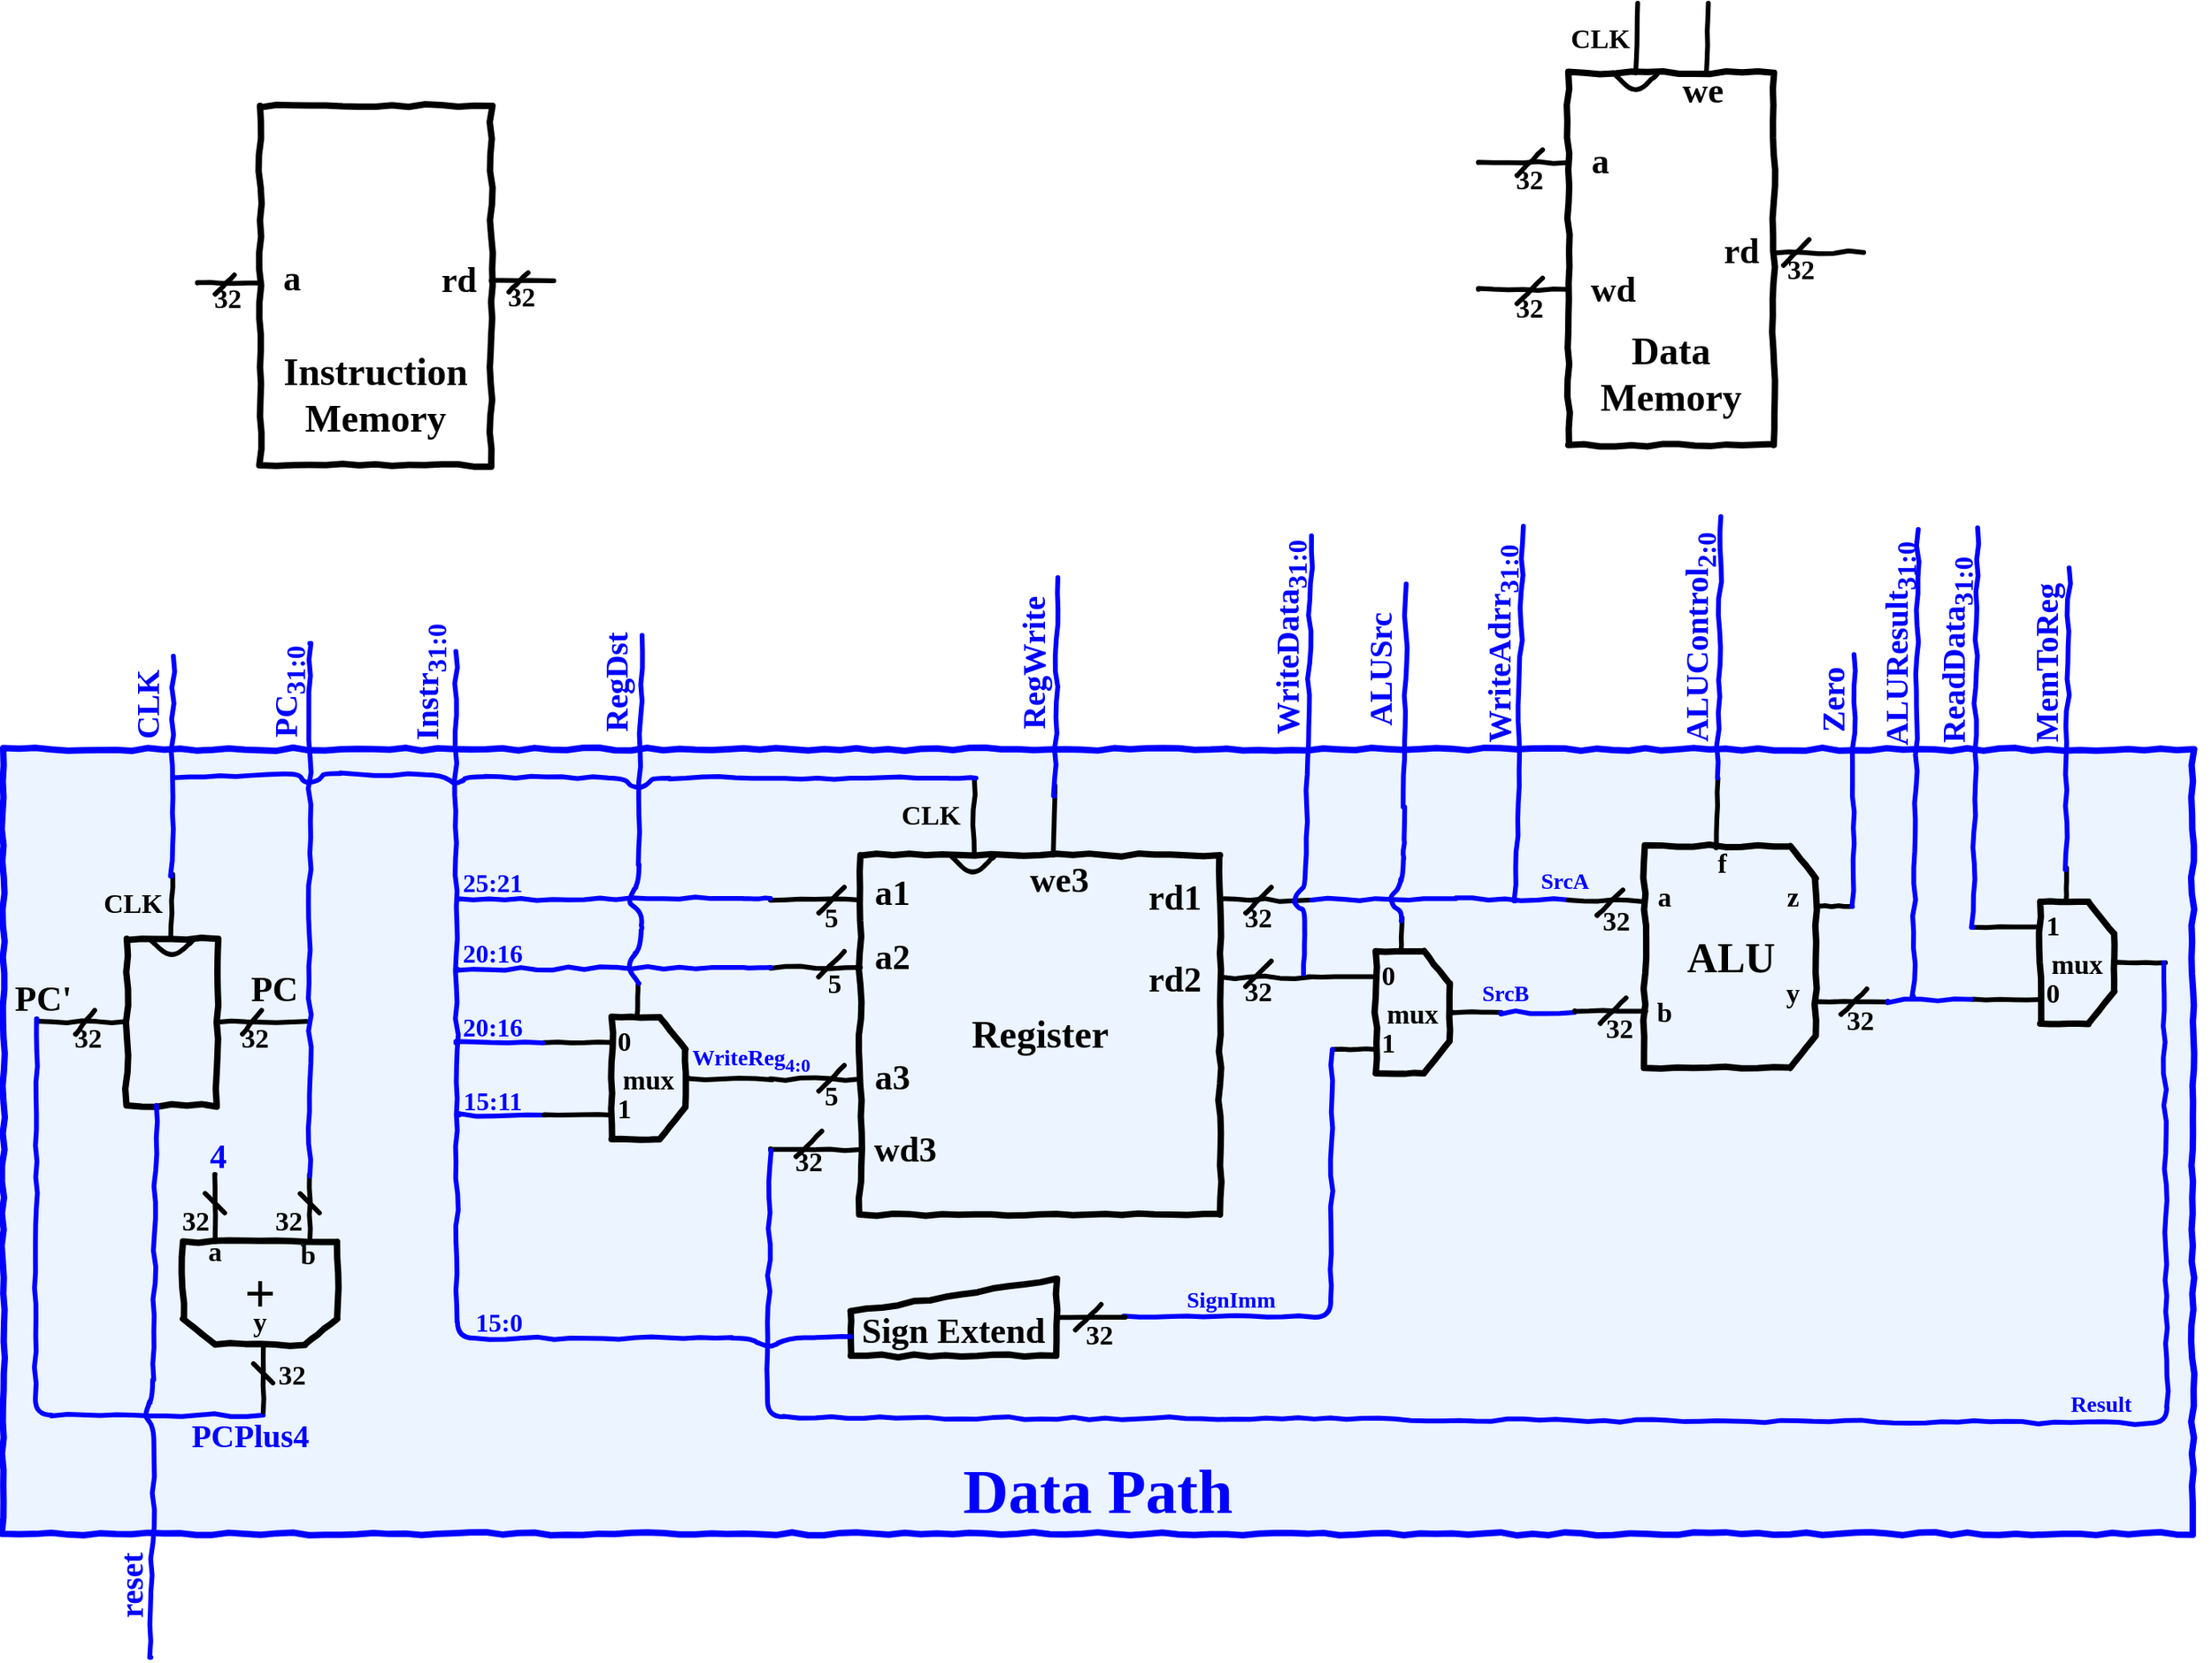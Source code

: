 <mxfile>
    <diagram id="RGC1KIMOTgwWbZyLCLCU" name="Page-1">
        <mxGraphModel dx="4458" dy="1393" grid="0" gridSize="5" guides="1" tooltips="1" connect="1" arrows="1" fold="1" page="0" pageScale="1" pageWidth="850" pageHeight="1100" background="#ffffff" math="0" shadow="0">
            <root>
                <mxCell id="0"/>
                <mxCell id="1" parent="0"/>
                <mxCell id="209" value="&lt;font style=&quot;font-size: 39px;&quot;&gt;Data Path&lt;/font&gt;" style="rounded=0;whiteSpace=wrap;html=1;comic=1;strokeWidth=4;fontFamily=Comic Sans MS;fontSize=17;fillColor=#EBF4FF;strokeColor=#0000FF;fontColor=#0000FF;verticalAlign=bottom;fontStyle=1" vertex="1" parent="1">
                    <mxGeometry x="-142" y="130" width="1364" height="489" as="geometry"/>
                </mxCell>
                <mxCell id="87" value="" style="group" vertex="1" connectable="0" parent="1">
                    <mxGeometry x="336" y="152.66" width="336" height="267.34" as="geometry"/>
                </mxCell>
                <mxCell id="4" value="&lt;pre&gt;&lt;font face=&quot;Comic Sans MS&quot;&gt;&lt;span style=&quot;font-size: 24px;&quot;&gt;Register&lt;/span&gt;&lt;/font&gt;&lt;/pre&gt;" style="whiteSpace=wrap;html=1;fillColor=none;strokeColor=#000000;strokeWidth=4;imageAspect=0;comic=1;enumerate=0;treeMoving=0;treeFolding=0;resizeHeight=1;resizeWidth=1;autosize=0;perimeter=parallelogramPerimeter;fontFamily=Comic Sans MS;fontColor=#000000;align=center;verticalAlign=middle;fontStyle=1" vertex="1" parent="87">
                    <mxGeometry x="56" y="43.34" width="224" height="224" as="geometry"/>
                </mxCell>
                <mxCell id="9" value="" style="endArrow=none;html=1;fontFamily=Comic Sans MS;fontSize=24;fontColor=#000000;strokeColor=#000000;strokeWidth=3;comic=1;fontStyle=1" edge="1" parent="87">
                    <mxGeometry width="50" height="50" relative="1" as="geometry">
                        <mxPoint y="71.34" as="sourcePoint"/>
                        <mxPoint x="56" y="71.34" as="targetPoint"/>
                    </mxGeometry>
                </mxCell>
                <mxCell id="10" value="" style="endArrow=none;html=1;fontFamily=Comic Sans MS;fontSize=24;fontColor=#000000;strokeColor=#000000;strokeWidth=3;comic=1;fontStyle=1" edge="1" parent="87">
                    <mxGeometry width="50" height="50" relative="1" as="geometry">
                        <mxPoint y="113.34" as="sourcePoint"/>
                        <mxPoint x="56" y="113.34" as="targetPoint"/>
                    </mxGeometry>
                </mxCell>
                <mxCell id="11" value="" style="endArrow=none;html=1;fontFamily=Comic Sans MS;fontSize=24;fontColor=#000000;strokeColor=#000000;strokeWidth=3;comic=1;fontStyle=1" edge="1" parent="87">
                    <mxGeometry width="50" height="50" relative="1" as="geometry">
                        <mxPoint y="182.84" as="sourcePoint"/>
                        <mxPoint x="56" y="182.84" as="targetPoint"/>
                    </mxGeometry>
                </mxCell>
                <mxCell id="12" value="" style="endArrow=none;html=1;fontFamily=Comic Sans MS;fontSize=24;fontColor=#000000;strokeColor=#000000;strokeWidth=3;comic=1;fontStyle=1;entryX=-0.002;entryY=0.819;entryDx=0;entryDy=0;entryPerimeter=0;" edge="1" parent="87" target="4">
                    <mxGeometry width="50" height="50" relative="1" as="geometry">
                        <mxPoint y="226.34" as="sourcePoint"/>
                        <mxPoint x="56" y="225.34" as="targetPoint"/>
                    </mxGeometry>
                </mxCell>
                <mxCell id="13" value="" style="endArrow=none;html=1;fontFamily=Comic Sans MS;fontSize=24;fontColor=#000000;strokeColor=#000000;strokeWidth=3;comic=1;fontStyle=1" edge="1" parent="87">
                    <mxGeometry width="50" height="50" relative="1" as="geometry">
                        <mxPoint x="280" y="71.34" as="sourcePoint"/>
                        <mxPoint x="336" y="71.34" as="targetPoint"/>
                    </mxGeometry>
                </mxCell>
                <mxCell id="14" value="" style="endArrow=none;html=1;fontFamily=Comic Sans MS;fontSize=24;fontColor=#000000;strokeColor=#000000;strokeWidth=3;comic=1;fontStyle=1" edge="1" parent="87">
                    <mxGeometry width="50" height="50" relative="1" as="geometry">
                        <mxPoint x="280" y="119.34" as="sourcePoint"/>
                        <mxPoint x="336" y="119.34" as="targetPoint"/>
                    </mxGeometry>
                </mxCell>
                <mxCell id="19" value="" style="endArrow=none;html=1;fontFamily=Comic Sans MS;fontSize=24;fontColor=#000000;strokeColor=#000000;strokeWidth=3;comic=1;exitX=0.307;exitY=0.006;exitDx=0;exitDy=0;exitPerimeter=0;fontStyle=1" edge="1" parent="87">
                    <mxGeometry width="50" height="50" relative="1" as="geometry">
                        <mxPoint x="175.998" y="43.344" as="sourcePoint"/>
                        <mxPoint x="177.23" as="targetPoint"/>
                    </mxGeometry>
                </mxCell>
                <mxCell id="20" value="" style="endArrow=none;html=1;fontFamily=Comic Sans MS;fontSize=24;fontColor=#000000;strokeColor=#000000;strokeWidth=3;comic=1;exitX=0.307;exitY=0.006;exitDx=0;exitDy=0;exitPerimeter=0;fontStyle=1" edge="1" parent="87">
                    <mxGeometry width="50" height="50" relative="1" as="geometry">
                        <mxPoint x="125.998" y="43.344" as="sourcePoint"/>
                        <mxPoint x="127" y="-3.66" as="targetPoint"/>
                    </mxGeometry>
                </mxCell>
                <mxCell id="27" value="" style="endArrow=none;html=1;fontFamily=Comic Sans MS;fontSize=24;fontColor=#000000;strokeColor=#000000;strokeWidth=3;comic=1;fontStyle=1" edge="1" parent="87">
                    <mxGeometry width="50" height="50" relative="1" as="geometry">
                        <mxPoint x="112" y="43.34" as="sourcePoint"/>
                        <mxPoint x="140.0" y="43.34" as="targetPoint"/>
                        <Array as="points">
                            <mxPoint x="126" y="57.34"/>
                        </Array>
                    </mxGeometry>
                </mxCell>
                <mxCell id="31" value="" style="endArrow=none;html=1;fontFamily=Comic Sans MS;fontSize=24;fontColor=#000000;strokeColor=#000000;strokeWidth=3;comic=1;fontStyle=1" edge="1" parent="87">
                    <mxGeometry width="50" height="50" relative="1" as="geometry">
                        <mxPoint x="30" y="79.34" as="sourcePoint"/>
                        <mxPoint x="46" y="63.34" as="targetPoint"/>
                    </mxGeometry>
                </mxCell>
                <mxCell id="32" value="" style="endArrow=none;html=1;fontFamily=Comic Sans MS;fontSize=24;fontColor=#000000;strokeColor=#000000;strokeWidth=3;comic=1;fontStyle=1" edge="1" parent="87">
                    <mxGeometry width="50" height="50" relative="1" as="geometry">
                        <mxPoint x="30" y="119.34" as="sourcePoint"/>
                        <mxPoint x="46" y="103.34" as="targetPoint"/>
                    </mxGeometry>
                </mxCell>
                <mxCell id="33" value="5" style="text;html=1;strokeColor=none;fillColor=none;align=center;verticalAlign=middle;whiteSpace=wrap;rounded=0;comic=1;strokeWidth=4;fontFamily=Comic Sans MS;fontSize=17;fontColor=#000000;fontStyle=1" vertex="1" parent="87">
                    <mxGeometry x="32" y="120.34" width="16" height="8" as="geometry"/>
                </mxCell>
                <mxCell id="35" value="5" style="text;html=1;strokeColor=none;fillColor=none;align=center;verticalAlign=middle;whiteSpace=wrap;rounded=0;comic=1;strokeWidth=4;fontFamily=Comic Sans MS;fontSize=17;fontColor=#000000;fontStyle=1" vertex="1" parent="87">
                    <mxGeometry x="30" y="79.34" width="16" height="8" as="geometry"/>
                </mxCell>
                <mxCell id="37" value="" style="endArrow=none;html=1;fontFamily=Comic Sans MS;fontSize=24;fontColor=#000000;strokeColor=#000000;strokeWidth=3;comic=1;fontStyle=1" edge="1" parent="87">
                    <mxGeometry width="50" height="50" relative="1" as="geometry">
                        <mxPoint x="30" y="190.34" as="sourcePoint"/>
                        <mxPoint x="46.0" y="174.34" as="targetPoint"/>
                    </mxGeometry>
                </mxCell>
                <mxCell id="38" value="5" style="text;html=1;strokeColor=none;fillColor=none;align=center;verticalAlign=middle;whiteSpace=wrap;rounded=0;comic=1;strokeWidth=4;fontFamily=Comic Sans MS;fontSize=17;fontColor=#000000;fontStyle=1" vertex="1" parent="87">
                    <mxGeometry x="30" y="190.34" width="16" height="8" as="geometry"/>
                </mxCell>
                <mxCell id="39" value="" style="endArrow=none;html=1;fontFamily=Comic Sans MS;fontSize=24;fontColor=#000000;strokeColor=#000000;strokeWidth=3;comic=1;fontStyle=1" edge="1" parent="87">
                    <mxGeometry width="50" height="50" relative="1" as="geometry">
                        <mxPoint x="16" y="231.34" as="sourcePoint"/>
                        <mxPoint x="32.0" y="215.34" as="targetPoint"/>
                    </mxGeometry>
                </mxCell>
                <mxCell id="40" value="32" style="text;html=1;strokeColor=none;fillColor=none;align=center;verticalAlign=middle;whiteSpace=wrap;rounded=0;comic=1;strokeWidth=4;fontFamily=Comic Sans MS;fontSize=17;fontColor=#000000;fontStyle=1" vertex="1" parent="87">
                    <mxGeometry x="16" y="231.34" width="16" height="8" as="geometry"/>
                </mxCell>
                <mxCell id="41" value="" style="endArrow=none;html=1;fontFamily=Comic Sans MS;fontSize=24;fontColor=#000000;strokeColor=#000000;strokeWidth=3;comic=1;fontStyle=1" edge="1" parent="87">
                    <mxGeometry width="50" height="50" relative="1" as="geometry">
                        <mxPoint x="296" y="79.34" as="sourcePoint"/>
                        <mxPoint x="312.0" y="63.34" as="targetPoint"/>
                    </mxGeometry>
                </mxCell>
                <mxCell id="42" value="32" style="text;html=1;strokeColor=none;fillColor=none;align=center;verticalAlign=middle;whiteSpace=wrap;rounded=0;comic=1;strokeWidth=4;fontFamily=Comic Sans MS;fontSize=17;fontColor=#000000;fontStyle=1" vertex="1" parent="87">
                    <mxGeometry x="296" y="79.34" width="16" height="8" as="geometry"/>
                </mxCell>
                <mxCell id="43" value="" style="endArrow=none;html=1;fontFamily=Comic Sans MS;fontSize=24;fontColor=#000000;strokeColor=#000000;strokeWidth=3;comic=1;fontStyle=1" edge="1" parent="87">
                    <mxGeometry width="50" height="50" relative="1" as="geometry">
                        <mxPoint x="296" y="125.34" as="sourcePoint"/>
                        <mxPoint x="312.0" y="109.34" as="targetPoint"/>
                    </mxGeometry>
                </mxCell>
                <mxCell id="44" value="32" style="text;html=1;strokeColor=none;fillColor=none;align=center;verticalAlign=middle;whiteSpace=wrap;rounded=0;comic=1;strokeWidth=4;fontFamily=Comic Sans MS;fontSize=17;fontColor=#000000;fontStyle=1" vertex="1" parent="87">
                    <mxGeometry x="296" y="125.34" width="16" height="8" as="geometry"/>
                </mxCell>
                <mxCell id="63" value="CLK" style="text;html=1;strokeColor=none;fillColor=none;align=center;verticalAlign=middle;whiteSpace=wrap;rounded=0;comic=1;strokeWidth=4;fontFamily=Comic Sans MS;fontSize=17;fontColor=#000000;fontStyle=1" vertex="1" parent="87">
                    <mxGeometry x="80" y="15.34" width="40" height="8" as="geometry"/>
                </mxCell>
                <mxCell id="67" value="we3" style="text;html=1;strokeColor=none;fillColor=none;align=center;verticalAlign=middle;whiteSpace=wrap;rounded=0;comic=1;strokeWidth=4;fontFamily=Comic Sans MS;fontSize=22;fontColor=#000000;fontStyle=1" vertex="1" parent="87">
                    <mxGeometry x="160" y="55.34" width="40" height="8" as="geometry"/>
                </mxCell>
                <mxCell id="68" value="wd3" style="text;html=1;strokeColor=none;fillColor=none;align=center;verticalAlign=middle;whiteSpace=wrap;rounded=0;comic=1;strokeWidth=4;fontFamily=Comic Sans MS;fontSize=22;fontColor=#000000;fontStyle=1" vertex="1" parent="87">
                    <mxGeometry x="64" y="223.34" width="40" height="8" as="geometry"/>
                </mxCell>
                <mxCell id="69" value="a3" style="text;html=1;strokeColor=none;fillColor=none;align=center;verticalAlign=middle;whiteSpace=wrap;rounded=0;comic=1;strokeWidth=4;fontFamily=Comic Sans MS;fontSize=22;fontColor=#000000;fontStyle=1" vertex="1" parent="87">
                    <mxGeometry x="56" y="178.68" width="40" height="8" as="geometry"/>
                </mxCell>
                <mxCell id="70" value="a2" style="text;html=1;strokeColor=none;fillColor=none;align=center;verticalAlign=middle;whiteSpace=wrap;rounded=0;comic=1;strokeWidth=4;fontFamily=Comic Sans MS;fontSize=22;fontColor=#000000;fontStyle=1" vertex="1" parent="87">
                    <mxGeometry x="56" y="103.34" width="40" height="8" as="geometry"/>
                </mxCell>
                <mxCell id="71" value="a1" style="text;html=1;strokeColor=none;fillColor=none;align=center;verticalAlign=middle;whiteSpace=wrap;rounded=0;comic=1;strokeWidth=4;fontFamily=Comic Sans MS;fontSize=22;fontColor=#000000;fontStyle=1" vertex="1" parent="87">
                    <mxGeometry x="56" y="63.34" width="40" height="8" as="geometry"/>
                </mxCell>
                <mxCell id="72" value="rd1" style="text;html=1;strokeColor=none;fillColor=none;align=center;verticalAlign=middle;whiteSpace=wrap;rounded=0;comic=1;strokeWidth=4;fontFamily=Comic Sans MS;fontSize=22;fontColor=#000000;fontStyle=1" vertex="1" parent="87">
                    <mxGeometry x="232" y="66.68" width="40" height="8" as="geometry"/>
                </mxCell>
                <mxCell id="73" value="rd2" style="text;html=1;strokeColor=none;fillColor=none;align=center;verticalAlign=middle;whiteSpace=wrap;rounded=0;comic=1;strokeWidth=4;fontFamily=Comic Sans MS;fontSize=22;fontColor=#000000;fontStyle=1" vertex="1" parent="87">
                    <mxGeometry x="232" y="117.34" width="40" height="8" as="geometry"/>
                </mxCell>
                <mxCell id="88" value="" style="group" vertex="1" connectable="0" parent="1">
                    <mxGeometry x="777" y="-335.0" width="270" height="275.34" as="geometry"/>
                </mxCell>
                <mxCell id="5" value="&lt;pre&gt;&lt;span style=&quot;font-size: 24px;&quot;&gt;&lt;font face=&quot;Comic Sans MS&quot; style=&quot;font-size: 24px;&quot;&gt;Data&lt;br&gt;Memory&lt;/font&gt;&lt;/span&gt;&lt;/pre&gt;" style="whiteSpace=wrap;html=1;fillColor=none;strokeColor=#000000;strokeWidth=4;imageAspect=0;comic=1;enumerate=0;treeMoving=0;treeFolding=0;resizeHeight=1;resizeWidth=1;autosize=0;perimeter=parallelogramPerimeter;fontFamily=Comic Sans MS;fontColor=#000000;align=center;verticalAlign=bottom;horizontal=1;fontStyle=1" vertex="1" parent="88">
                    <mxGeometry x="56" y="43.34" width="128" height="232" as="geometry"/>
                </mxCell>
                <mxCell id="15" value="" style="endArrow=none;html=1;fontFamily=Comic Sans MS;fontSize=24;fontColor=#000000;strokeColor=#000000;strokeWidth=3;comic=1;fontStyle=1" edge="1" parent="88">
                    <mxGeometry width="50" height="50" relative="1" as="geometry">
                        <mxPoint y="99.34" as="sourcePoint"/>
                        <mxPoint x="56" y="99.34" as="targetPoint"/>
                    </mxGeometry>
                </mxCell>
                <mxCell id="16" value="" style="endArrow=none;html=1;fontFamily=Comic Sans MS;fontSize=24;fontColor=#000000;strokeColor=#000000;strokeWidth=3;comic=1;fontStyle=1" edge="1" parent="88">
                    <mxGeometry width="50" height="50" relative="1" as="geometry">
                        <mxPoint x="184" y="155.34" as="sourcePoint"/>
                        <mxPoint x="240" y="155.34" as="targetPoint"/>
                    </mxGeometry>
                </mxCell>
                <mxCell id="17" value="" style="endArrow=none;html=1;fontFamily=Comic Sans MS;fontSize=24;fontColor=#000000;strokeColor=#000000;strokeWidth=3;comic=1;fontStyle=1" edge="1" parent="88">
                    <mxGeometry width="50" height="50" relative="1" as="geometry">
                        <mxPoint y="178.39" as="sourcePoint"/>
                        <mxPoint x="56" y="178.39" as="targetPoint"/>
                    </mxGeometry>
                </mxCell>
                <mxCell id="21" value="" style="endArrow=none;html=1;fontFamily=Comic Sans MS;fontSize=24;fontColor=#000000;strokeColor=#000000;strokeWidth=3;comic=1;exitX=0.307;exitY=0.006;exitDx=0;exitDy=0;exitPerimeter=0;fontStyle=1" edge="1" parent="88">
                    <mxGeometry width="50" height="50" relative="1" as="geometry">
                        <mxPoint x="97.998" y="43.344" as="sourcePoint"/>
                        <mxPoint x="99.23" as="targetPoint"/>
                    </mxGeometry>
                </mxCell>
                <mxCell id="22" value="" style="endArrow=none;html=1;fontFamily=Comic Sans MS;fontSize=24;fontColor=#000000;strokeColor=#000000;strokeWidth=3;comic=1;exitX=0.307;exitY=0.006;exitDx=0;exitDy=0;exitPerimeter=0;fontStyle=1" edge="1" parent="88">
                    <mxGeometry width="50" height="50" relative="1" as="geometry">
                        <mxPoint x="141.998" y="43.344" as="sourcePoint"/>
                        <mxPoint x="143.23" as="targetPoint"/>
                    </mxGeometry>
                </mxCell>
                <mxCell id="28" value="" style="endArrow=none;html=1;fontFamily=Comic Sans MS;fontSize=24;fontColor=#000000;strokeColor=#000000;strokeWidth=3;comic=1;fontStyle=1" edge="1" parent="88">
                    <mxGeometry width="50" height="50" relative="1" as="geometry">
                        <mxPoint x="84" y="43.34" as="sourcePoint"/>
                        <mxPoint x="112" y="43.34" as="targetPoint"/>
                        <Array as="points">
                            <mxPoint x="98" y="57.34"/>
                        </Array>
                    </mxGeometry>
                </mxCell>
                <mxCell id="47" value="" style="endArrow=none;html=1;fontFamily=Comic Sans MS;fontSize=24;fontColor=#000000;strokeColor=#000000;strokeWidth=3;comic=1;fontStyle=1" edge="1" parent="88">
                    <mxGeometry width="50" height="50" relative="1" as="geometry">
                        <mxPoint x="24" y="187.34" as="sourcePoint"/>
                        <mxPoint x="40.0" y="171.34" as="targetPoint"/>
                    </mxGeometry>
                </mxCell>
                <mxCell id="48" value="32" style="text;html=1;strokeColor=none;fillColor=none;align=center;verticalAlign=middle;whiteSpace=wrap;rounded=0;comic=1;strokeWidth=4;fontFamily=Comic Sans MS;fontSize=17;fontColor=#000000;fontStyle=1" vertex="1" parent="88">
                    <mxGeometry x="24" y="187.34" width="16" height="8" as="geometry"/>
                </mxCell>
                <mxCell id="49" value="" style="endArrow=none;html=1;fontFamily=Comic Sans MS;fontSize=24;fontColor=#000000;strokeColor=#000000;strokeWidth=3;comic=1;fontStyle=1" edge="1" parent="88">
                    <mxGeometry width="50" height="50" relative="1" as="geometry">
                        <mxPoint x="24" y="107.34" as="sourcePoint"/>
                        <mxPoint x="40.0" y="91.34" as="targetPoint"/>
                    </mxGeometry>
                </mxCell>
                <mxCell id="50" value="32" style="text;html=1;strokeColor=none;fillColor=none;align=center;verticalAlign=middle;whiteSpace=wrap;rounded=0;comic=1;strokeWidth=4;fontFamily=Comic Sans MS;fontSize=17;fontColor=#000000;fontStyle=1" vertex="1" parent="88">
                    <mxGeometry x="24" y="107.34" width="16" height="8" as="geometry"/>
                </mxCell>
                <mxCell id="51" value="" style="endArrow=none;html=1;fontFamily=Comic Sans MS;fontSize=24;fontColor=#000000;strokeColor=#000000;strokeWidth=3;comic=1;fontStyle=1" edge="1" parent="88">
                    <mxGeometry width="50" height="50" relative="1" as="geometry">
                        <mxPoint x="190" y="163.34" as="sourcePoint"/>
                        <mxPoint x="206.0" y="147.34" as="targetPoint"/>
                    </mxGeometry>
                </mxCell>
                <mxCell id="52" value="32" style="text;html=1;strokeColor=none;fillColor=none;align=center;verticalAlign=middle;whiteSpace=wrap;rounded=0;comic=1;strokeWidth=4;fontFamily=Comic Sans MS;fontSize=17;fontColor=#000000;fontStyle=1" vertex="1" parent="88">
                    <mxGeometry x="193" y="163.34" width="16" height="8" as="geometry"/>
                </mxCell>
                <mxCell id="66" value="CLK" style="text;html=1;strokeColor=none;fillColor=none;align=center;verticalAlign=middle;whiteSpace=wrap;rounded=0;comic=1;strokeWidth=4;fontFamily=Comic Sans MS;fontSize=17;fontColor=#000000;fontStyle=1" vertex="1" parent="88">
                    <mxGeometry x="56" y="19.34" width="40" height="8" as="geometry"/>
                </mxCell>
                <mxCell id="74" value="a" style="text;html=1;strokeColor=none;fillColor=none;align=center;verticalAlign=middle;whiteSpace=wrap;rounded=0;comic=1;strokeWidth=4;fontFamily=Comic Sans MS;fontSize=22;fontColor=#000000;fontStyle=1" vertex="1" parent="88">
                    <mxGeometry x="56" y="94.68" width="40" height="8" as="geometry"/>
                </mxCell>
                <mxCell id="75" value="wd" style="text;html=1;strokeColor=none;fillColor=none;align=center;verticalAlign=middle;whiteSpace=wrap;rounded=0;comic=1;strokeWidth=4;fontFamily=Comic Sans MS;fontSize=22;fontColor=#000000;fontStyle=1" vertex="1" parent="88">
                    <mxGeometry x="64" y="174.68" width="40" height="8" as="geometry"/>
                </mxCell>
                <mxCell id="78" value="rd" style="text;html=1;strokeColor=none;fillColor=none;align=center;verticalAlign=middle;whiteSpace=wrap;rounded=0;comic=1;strokeWidth=4;fontFamily=Comic Sans MS;fontSize=22;fontColor=#000000;fontStyle=1" vertex="1" parent="88">
                    <mxGeometry x="144" y="147.34" width="40" height="16" as="geometry"/>
                </mxCell>
                <mxCell id="79" value="we" style="text;html=1;strokeColor=none;fillColor=none;align=center;verticalAlign=middle;whiteSpace=wrap;rounded=0;comic=1;strokeWidth=4;fontFamily=Comic Sans MS;fontSize=22;fontColor=#000000;fontStyle=1" vertex="1" parent="88">
                    <mxGeometry x="120" y="51.34" width="40" height="8" as="geometry"/>
                </mxCell>
                <mxCell id="170" value="" style="group" vertex="1" connectable="0" parent="1">
                    <mxGeometry x="671" y="235" width="148" height="117" as="geometry"/>
                </mxCell>
                <mxCell id="179" value="" style="endArrow=none;html=1;fontFamily=Comic Sans MS;fontSize=24;fontColor=#000000;strokeColor=#000000;strokeWidth=3;comic=1;fontStyle=1;exitX=0;exitY=0.662;exitDx=0;exitDy=0;exitPerimeter=0;" edge="1" parent="170">
                    <mxGeometry width="50" height="50" relative="1" as="geometry">
                        <mxPoint x="57.998" y="21" as="sourcePoint"/>
                        <mxPoint x="58.45" as="targetPoint"/>
                    </mxGeometry>
                </mxCell>
                <mxCell id="173" value="&lt;font style=&quot;font-size: 17px;&quot;&gt;&lt;b&gt;mux&lt;/b&gt;&lt;/font&gt;" style="shape=loopLimit;whiteSpace=wrap;html=1;comic=1;strokeColor=#000000;strokeWidth=4;fontFamily=Comic Sans MS;fontSize=22;fontColor=#000000;fillColor=none;rotation=90;horizontal=0;verticalAlign=middle;" vertex="1" parent="170">
                    <mxGeometry x="27" y="36" width="76" height="46" as="geometry"/>
                </mxCell>
                <mxCell id="174" value="0" style="text;html=1;strokeColor=none;fillColor=none;align=center;verticalAlign=middle;whiteSpace=wrap;rounded=0;comic=1;strokeWidth=4;fontFamily=Comic Sans MS;fontSize=17;fontColor=#000000;fontStyle=1" vertex="1" parent="170">
                    <mxGeometry x="42" y="33" width="16" height="8" as="geometry"/>
                </mxCell>
                <mxCell id="175" value="1" style="text;html=1;strokeColor=none;fillColor=none;align=center;verticalAlign=middle;whiteSpace=wrap;rounded=0;comic=1;strokeWidth=4;fontFamily=Comic Sans MS;fontSize=17;fontColor=#000000;fontStyle=1" vertex="1" parent="170">
                    <mxGeometry x="42" y="75" width="16" height="8" as="geometry"/>
                </mxCell>
                <mxCell id="176" value="" style="endArrow=none;html=1;fontFamily=Comic Sans MS;fontSize=24;fontColor=#000000;strokeColor=#000000;strokeWidth=3;comic=1;fontStyle=1;exitX=1;exitY=0.25;exitDx=0;exitDy=0;" edge="1" parent="170">
                    <mxGeometry width="50" height="50" relative="1" as="geometry">
                        <mxPoint x="90" y="58.92" as="sourcePoint"/>
                        <mxPoint x="120" y="59.02" as="targetPoint"/>
                    </mxGeometry>
                </mxCell>
                <mxCell id="177" value="" style="endArrow=none;html=1;fontFamily=Comic Sans MS;fontSize=24;fontColor=#000000;strokeColor=#000000;strokeWidth=3;comic=1;fontStyle=1;exitX=1;exitY=0.25;exitDx=0;exitDy=0;" edge="1" parent="170">
                    <mxGeometry width="50" height="50" relative="1" as="geometry">
                        <mxPoint y="36.8" as="sourcePoint"/>
                        <mxPoint x="42" y="36.8" as="targetPoint"/>
                    </mxGeometry>
                </mxCell>
                <mxCell id="178" value="" style="endArrow=none;html=1;fontFamily=Comic Sans MS;fontSize=24;fontColor=#000000;strokeColor=#000000;strokeWidth=3;comic=1;fontStyle=1;exitX=1;exitY=0.25;exitDx=0;exitDy=0;" edge="1" parent="170">
                    <mxGeometry width="50" height="50" relative="1" as="geometry">
                        <mxPoint x="16" y="82" as="sourcePoint"/>
                        <mxPoint x="41" y="82" as="targetPoint"/>
                    </mxGeometry>
                </mxCell>
                <mxCell id="210" value="" style="endArrow=none;html=1;fontFamily=Comic Sans MS;fontSize=24;fontColor=#0000FF;strokeColor=#0000FF;strokeWidth=3;comic=1;fontStyle=1" edge="1" parent="170">
                    <mxGeometry width="50" height="50" relative="1" as="geometry">
                        <mxPoint x="120" y="59" as="sourcePoint"/>
                        <mxPoint x="166" y="59" as="targetPoint"/>
                    </mxGeometry>
                </mxCell>
                <mxCell id="227" value="" style="endArrow=none;html=1;fontFamily=Comic Sans MS;fontSize=24;fontColor=#0000FF;strokeColor=#0000FF;strokeWidth=3;comic=1;fontStyle=1" edge="1" parent="170">
                    <mxGeometry width="50" height="50" relative="1" as="geometry">
                        <mxPoint x="-115" y="249" as="sourcePoint"/>
                        <mxPoint x="15" y="82" as="targetPoint"/>
                        <Array as="points">
                            <mxPoint x="14" y="249"/>
                        </Array>
                    </mxGeometry>
                </mxCell>
                <mxCell id="280" value="&lt;font color=&quot;#0000ff&quot;&gt;&lt;span style=&quot;font-size: 14px;&quot;&gt;SrcB&lt;/span&gt;&lt;/font&gt;" style="text;html=1;strokeColor=none;fillColor=none;align=center;verticalAlign=middle;whiteSpace=wrap;rounded=0;comic=1;strokeWidth=4;fontFamily=Comic Sans MS;fontSize=22;fontColor=#000000;fontStyle=1" vertex="1" parent="170">
                    <mxGeometry x="103" y="41" width="40" height="8" as="geometry"/>
                </mxCell>
                <mxCell id="199" value="" style="group" vertex="1" connectable="0" parent="1">
                    <mxGeometry x="1085" y="204" width="148" height="117" as="geometry"/>
                </mxCell>
                <mxCell id="200" value="" style="group;horizontal=1;" vertex="1" connectable="0" parent="199">
                    <mxGeometry y="21" width="148" height="96" as="geometry"/>
                </mxCell>
                <mxCell id="201" value="" style="group" vertex="1" connectable="0" parent="200">
                    <mxGeometry width="120" height="78" as="geometry"/>
                </mxCell>
                <mxCell id="202" value="&lt;font style=&quot;font-size: 17px;&quot;&gt;&lt;b&gt;mux&lt;/b&gt;&lt;/font&gt;" style="shape=loopLimit;whiteSpace=wrap;html=1;comic=1;strokeColor=#000000;strokeWidth=4;fontFamily=Comic Sans MS;fontSize=22;fontColor=#000000;fillColor=none;rotation=90;horizontal=0;verticalAlign=middle;" vertex="1" parent="201">
                    <mxGeometry x="27" y="15" width="76" height="46" as="geometry"/>
                </mxCell>
                <mxCell id="203" value="1" style="text;html=1;strokeColor=none;fillColor=none;align=center;verticalAlign=middle;whiteSpace=wrap;rounded=0;comic=1;strokeWidth=4;fontFamily=Comic Sans MS;fontSize=17;fontColor=#000000;fontStyle=1" vertex="1" parent="201">
                    <mxGeometry x="42" y="12" width="16" height="8" as="geometry"/>
                </mxCell>
                <mxCell id="204" value="0" style="text;html=1;strokeColor=none;fillColor=none;align=center;verticalAlign=middle;whiteSpace=wrap;rounded=0;comic=1;strokeWidth=4;fontFamily=Comic Sans MS;fontSize=17;fontColor=#000000;fontStyle=1" vertex="1" parent="201">
                    <mxGeometry x="42" y="54" width="16" height="8" as="geometry"/>
                </mxCell>
                <mxCell id="205" value="" style="endArrow=none;html=1;fontFamily=Comic Sans MS;fontSize=24;fontColor=#000000;strokeColor=#000000;strokeWidth=3;comic=1;fontStyle=1;exitX=1;exitY=0.25;exitDx=0;exitDy=0;" edge="1" parent="201">
                    <mxGeometry width="50" height="50" relative="1" as="geometry">
                        <mxPoint x="90" y="37.92" as="sourcePoint"/>
                        <mxPoint x="120" y="38.02" as="targetPoint"/>
                    </mxGeometry>
                </mxCell>
                <mxCell id="206" value="" style="endArrow=none;html=1;fontFamily=Comic Sans MS;fontSize=24;fontColor=#000000;strokeColor=#000000;strokeWidth=3;comic=1;fontStyle=1;exitX=1;exitY=0.25;exitDx=0;exitDy=0;" edge="1" parent="201">
                    <mxGeometry width="50" height="50" relative="1" as="geometry">
                        <mxPoint y="15.8" as="sourcePoint"/>
                        <mxPoint x="42" y="15.8" as="targetPoint"/>
                    </mxGeometry>
                </mxCell>
                <mxCell id="207" value="" style="endArrow=none;html=1;fontFamily=Comic Sans MS;fontSize=24;fontColor=#000000;strokeColor=#000000;strokeWidth=3;comic=1;fontStyle=1;exitX=1;exitY=0.25;exitDx=0;exitDy=0;" edge="1" parent="201">
                    <mxGeometry width="50" height="50" relative="1" as="geometry">
                        <mxPoint y="61" as="sourcePoint"/>
                        <mxPoint x="42" y="61" as="targetPoint"/>
                    </mxGeometry>
                </mxCell>
                <mxCell id="208" value="" style="endArrow=none;html=1;fontFamily=Comic Sans MS;fontSize=24;fontColor=#000000;strokeColor=#000000;strokeWidth=3;comic=1;fontStyle=1;exitX=0;exitY=0.662;exitDx=0;exitDy=0;exitPerimeter=0;" edge="1" parent="199">
                    <mxGeometry width="50" height="50" relative="1" as="geometry">
                        <mxPoint x="57.998" y="21" as="sourcePoint"/>
                        <mxPoint x="58.45" as="targetPoint"/>
                    </mxGeometry>
                </mxCell>
                <mxCell id="214" value="" style="endArrow=none;html=1;fontFamily=Comic Sans MS;fontSize=24;fontColor=#0000FF;strokeColor=#0000FF;strokeWidth=3;comic=1;fontStyle=1" edge="1" parent="1">
                    <mxGeometry width="50" height="50" relative="1" as="geometry">
                        <mxPoint x="673" y="224" as="sourcePoint"/>
                        <mxPoint x="834" y="224" as="targetPoint"/>
                        <Array as="points">
                            <mxPoint x="753" y="223"/>
                        </Array>
                    </mxGeometry>
                </mxCell>
                <mxCell id="215" value="" style="group" vertex="1" connectable="0" parent="1">
                    <mxGeometry x="835" y="148.0" width="200" height="180.58" as="geometry"/>
                </mxCell>
                <mxCell id="93" value="&lt;b&gt;&lt;font style=&quot;font-size: 26px;&quot;&gt;ALU&lt;/font&gt;&lt;/b&gt;" style="shape=loopLimit;whiteSpace=wrap;html=1;comic=1;strokeColor=#000000;strokeWidth=4;fontFamily=Comic Sans MS;fontSize=22;fontColor=#000000;fillColor=none;rotation=90;horizontal=0;" vertex="1" parent="215">
                    <mxGeometry x="29.88" y="58.29" width="138.08" height="106.5" as="geometry"/>
                </mxCell>
                <mxCell id="95" value="" style="endArrow=none;html=1;fontFamily=Comic Sans MS;fontSize=24;fontColor=#000000;strokeColor=#000000;strokeWidth=3;comic=1;exitX=0.307;exitY=0.006;exitDx=0;exitDy=0;exitPerimeter=0;fontStyle=1" edge="1" parent="215">
                    <mxGeometry width="50" height="50" relative="1" as="geometry">
                        <mxPoint x="89.998" y="43.344" as="sourcePoint"/>
                        <mxPoint x="91.23" as="targetPoint"/>
                    </mxGeometry>
                </mxCell>
                <mxCell id="97" value="" style="endArrow=none;html=1;fontFamily=Comic Sans MS;fontSize=24;fontColor=#000000;strokeColor=#000000;strokeWidth=3;comic=1;exitX=0.307;exitY=0.006;exitDx=0;exitDy=0;exitPerimeter=0;fontStyle=1" edge="1" parent="215">
                    <mxGeometry width="50" height="50" relative="1" as="geometry">
                        <mxPoint x="153.998" y="79.684" as="sourcePoint"/>
                        <mxPoint x="174" y="80.0" as="targetPoint"/>
                    </mxGeometry>
                </mxCell>
                <mxCell id="101" value="f" style="text;html=1;strokeColor=none;fillColor=none;align=center;verticalAlign=middle;whiteSpace=wrap;rounded=0;comic=1;strokeWidth=4;fontFamily=Comic Sans MS;fontSize=17;fontColor=#000000;fontStyle=1" vertex="1" parent="215">
                    <mxGeometry x="86" y="50.29" width="16" height="8" as="geometry"/>
                </mxCell>
                <mxCell id="102" value="a" style="text;html=1;strokeColor=none;fillColor=none;align=center;verticalAlign=middle;whiteSpace=wrap;rounded=0;comic=1;strokeWidth=4;fontFamily=Comic Sans MS;fontSize=17;fontColor=#000000;fontStyle=1" vertex="1" parent="215">
                    <mxGeometry x="50" y="71.34" width="16" height="8" as="geometry"/>
                </mxCell>
                <mxCell id="103" value="b" style="text;html=1;strokeColor=none;fillColor=none;align=center;verticalAlign=middle;whiteSpace=wrap;rounded=0;comic=1;strokeWidth=4;fontFamily=Comic Sans MS;fontSize=17;fontColor=#000000;fontStyle=1" vertex="1" parent="215">
                    <mxGeometry x="50" y="143.34" width="16" height="8" as="geometry"/>
                </mxCell>
                <mxCell id="104" value="y" style="text;html=1;strokeColor=none;fillColor=none;align=center;verticalAlign=middle;whiteSpace=wrap;rounded=0;comic=1;strokeWidth=4;fontFamily=Comic Sans MS;fontSize=17;fontColor=#000000;fontStyle=1" vertex="1" parent="215">
                    <mxGeometry x="130" y="131.34" width="16" height="8" as="geometry"/>
                </mxCell>
                <mxCell id="105" value="z" style="text;html=1;strokeColor=none;fillColor=none;align=center;verticalAlign=middle;whiteSpace=wrap;rounded=0;comic=1;strokeWidth=4;fontFamily=Comic Sans MS;fontSize=17;fontColor=#000000;fontStyle=1" vertex="1" parent="215">
                    <mxGeometry x="130" y="71.34" width="16" height="8" as="geometry"/>
                </mxCell>
                <mxCell id="190" value="" style="endArrow=none;html=1;fontFamily=Comic Sans MS;fontSize=24;fontColor=#000000;strokeColor=#000000;strokeWidth=3;comic=1;fontStyle=1;" edge="1" parent="215">
                    <mxGeometry width="50" height="50" relative="1" as="geometry">
                        <mxPoint x="-2" y="76.0" as="sourcePoint"/>
                        <mxPoint x="45" y="77.0" as="targetPoint"/>
                    </mxGeometry>
                </mxCell>
                <mxCell id="191" value="" style="endArrow=none;html=1;fontFamily=Comic Sans MS;fontSize=24;fontColor=#000000;strokeColor=#000000;strokeWidth=3;comic=1;fontStyle=1" edge="1" parent="215">
                    <mxGeometry width="50" height="50" relative="1" as="geometry">
                        <mxPoint x="16" y="85.66" as="sourcePoint"/>
                        <mxPoint x="32.0" y="69.66" as="targetPoint"/>
                    </mxGeometry>
                </mxCell>
                <mxCell id="192" value="32" style="text;html=1;strokeColor=none;fillColor=none;align=center;verticalAlign=middle;whiteSpace=wrap;rounded=0;comic=1;strokeWidth=4;fontFamily=Comic Sans MS;fontSize=17;fontColor=#000000;fontStyle=1" vertex="1" parent="215">
                    <mxGeometry x="20" y="86.0" width="16" height="8" as="geometry"/>
                </mxCell>
                <mxCell id="193" value="" style="endArrow=none;html=1;fontFamily=Comic Sans MS;fontSize=24;fontColor=#000000;strokeColor=#000000;strokeWidth=3;comic=1;fontStyle=1" edge="1" parent="215">
                    <mxGeometry width="50" height="50" relative="1" as="geometry">
                        <mxPoint x="18" y="153.0" as="sourcePoint"/>
                        <mxPoint x="34.0" y="137.0" as="targetPoint"/>
                    </mxGeometry>
                </mxCell>
                <mxCell id="194" value="32" style="text;html=1;strokeColor=none;fillColor=none;align=center;verticalAlign=middle;whiteSpace=wrap;rounded=0;comic=1;strokeWidth=4;fontFamily=Comic Sans MS;fontSize=17;fontColor=#000000;fontStyle=1" vertex="1" parent="215">
                    <mxGeometry x="22" y="153.34" width="16" height="8" as="geometry"/>
                </mxCell>
                <mxCell id="195" value="" style="endArrow=none;html=1;fontFamily=Comic Sans MS;fontSize=24;fontColor=#000000;strokeColor=#000000;strokeWidth=3;comic=1;fontStyle=1;entryX=0.256;entryY=1.013;entryDx=0;entryDy=0;entryPerimeter=0;" edge="1" parent="215">
                    <mxGeometry width="50" height="50" relative="1" as="geometry">
                        <mxPoint x="2" y="145.0" as="sourcePoint"/>
                        <mxPoint x="46.285" y="145.188" as="targetPoint"/>
                    </mxGeometry>
                </mxCell>
                <mxCell id="196" value="" style="endArrow=none;html=1;fontFamily=Comic Sans MS;fontSize=24;fontColor=#000000;strokeColor=#000000;strokeWidth=3;comic=1;fontStyle=1" edge="1" parent="215">
                    <mxGeometry width="50" height="50" relative="1" as="geometry">
                        <mxPoint x="168" y="147.34" as="sourcePoint"/>
                        <mxPoint x="184.0" y="131.34" as="targetPoint"/>
                    </mxGeometry>
                </mxCell>
                <mxCell id="197" value="32" style="text;html=1;strokeColor=none;fillColor=none;align=center;verticalAlign=middle;whiteSpace=wrap;rounded=0;comic=1;strokeWidth=4;fontFamily=Comic Sans MS;fontSize=17;fontColor=#000000;fontStyle=1" vertex="1" parent="215">
                    <mxGeometry x="172" y="147.68" width="16" height="8" as="geometry"/>
                </mxCell>
                <mxCell id="198" value="" style="endArrow=none;html=1;fontFamily=Comic Sans MS;fontSize=24;fontColor=#000000;strokeColor=#000000;strokeWidth=3;comic=1;fontStyle=1;entryX=0.256;entryY=1.013;entryDx=0;entryDy=0;entryPerimeter=0;" edge="1" parent="215">
                    <mxGeometry width="50" height="50" relative="1" as="geometry">
                        <mxPoint x="152" y="139.34" as="sourcePoint"/>
                        <mxPoint x="196.285" y="139.528" as="targetPoint"/>
                    </mxGeometry>
                </mxCell>
                <mxCell id="281" value="&lt;font color=&quot;#0000ff&quot;&gt;&lt;span style=&quot;font-size: 14px;&quot;&gt;SrcA&lt;/span&gt;&lt;/font&gt;" style="text;html=1;strokeColor=none;fillColor=none;align=center;verticalAlign=middle;whiteSpace=wrap;rounded=0;comic=1;strokeWidth=4;fontFamily=Comic Sans MS;fontSize=22;fontColor=#000000;fontStyle=1" vertex="1" parent="215">
                    <mxGeometry x="-24" y="58.29" width="40" height="8" as="geometry"/>
                </mxCell>
                <mxCell id="216" value="" style="endArrow=none;html=1;fontFamily=Comic Sans MS;fontSize=24;fontColor=#0000FF;strokeColor=#0000FF;strokeWidth=3;comic=1;fontStyle=1" edge="1" parent="1">
                    <mxGeometry width="50" height="50" relative="1" as="geometry">
                        <mxPoint x="729" y="237" as="sourcePoint"/>
                        <mxPoint x="732" y="27" as="targetPoint"/>
                        <Array as="points">
                            <mxPoint x="729" y="231"/>
                            <mxPoint x="724" y="228"/>
                            <mxPoint x="722" y="222"/>
                            <mxPoint x="727" y="217"/>
                            <mxPoint x="730" y="208"/>
                            <mxPoint x="731" y="176"/>
                        </Array>
                    </mxGeometry>
                </mxCell>
                <mxCell id="217" value="" style="endArrow=none;html=1;fontFamily=Comic Sans MS;fontSize=24;fontColor=#0000FF;strokeColor=#0000FF;strokeWidth=3;comic=1;fontStyle=1" edge="1" parent="1">
                    <mxGeometry width="50" height="50" relative="1" as="geometry">
                        <mxPoint x="1032" y="287" as="sourcePoint"/>
                        <mxPoint x="1084" y="285.83" as="targetPoint"/>
                    </mxGeometry>
                </mxCell>
                <mxCell id="219" value="" style="endArrow=none;html=1;fontFamily=Comic Sans MS;fontSize=24;fontColor=#0000FF;strokeColor=#0000FF;strokeWidth=3;comic=1;fontStyle=1" edge="1" parent="1">
                    <mxGeometry width="50" height="50" relative="1" as="geometry">
                        <mxPoint x="926" y="148" as="sourcePoint"/>
                        <mxPoint x="928" y="-15" as="targetPoint"/>
                    </mxGeometry>
                </mxCell>
                <mxCell id="220" value="" style="endArrow=none;html=1;fontFamily=Comic Sans MS;fontSize=24;fontColor=#0000FF;strokeColor=#0000FF;strokeWidth=3;comic=1;fontStyle=1" edge="1" parent="1">
                    <mxGeometry width="50" height="50" relative="1" as="geometry">
                        <mxPoint x="1143" y="205" as="sourcePoint"/>
                        <mxPoint x="1145" y="17" as="targetPoint"/>
                    </mxGeometry>
                </mxCell>
                <mxCell id="226" value="" style="group" vertex="1" connectable="0" parent="1">
                    <mxGeometry x="386" y="460" width="171" height="48" as="geometry"/>
                </mxCell>
                <mxCell id="91" value="&lt;b&gt;Sign Extend&lt;/b&gt;" style="shape=manualInput;whiteSpace=wrap;html=1;comic=1;strokeColor=#000000;strokeWidth=4;fontFamily=Comic Sans MS;fontSize=22;fontColor=#000000;fillColor=none;size=21;verticalAlign=bottom;" vertex="1" parent="226">
                    <mxGeometry width="128" height="48" as="geometry"/>
                </mxCell>
                <mxCell id="223" value="" style="endArrow=none;html=1;fontFamily=Comic Sans MS;fontSize=24;fontColor=#000000;strokeColor=#000000;strokeWidth=3;comic=1;fontStyle=1" edge="1" parent="226">
                    <mxGeometry width="50" height="50" relative="1" as="geometry">
                        <mxPoint x="128" y="23.83" as="sourcePoint"/>
                        <mxPoint x="171" y="24" as="targetPoint"/>
                    </mxGeometry>
                </mxCell>
                <mxCell id="224" value="32" style="text;html=1;strokeColor=none;fillColor=none;align=center;verticalAlign=middle;whiteSpace=wrap;rounded=0;comic=1;strokeWidth=4;fontFamily=Comic Sans MS;fontSize=17;fontColor=#000000;fontStyle=1" vertex="1" parent="226">
                    <mxGeometry x="147" y="32" width="16" height="8" as="geometry"/>
                </mxCell>
                <mxCell id="225" value="" style="endArrow=none;html=1;fontFamily=Comic Sans MS;fontSize=24;fontColor=#000000;strokeColor=#000000;strokeWidth=3;comic=1;fontStyle=1" edge="1" parent="226">
                    <mxGeometry width="50" height="50" relative="1" as="geometry">
                        <mxPoint x="140" y="32" as="sourcePoint"/>
                        <mxPoint x="156.0" y="16" as="targetPoint"/>
                    </mxGeometry>
                </mxCell>
                <mxCell id="231" value="" style="endArrow=none;html=1;fontFamily=Comic Sans MS;fontSize=24;fontColor=#0000FF;strokeColor=#0000FF;strokeWidth=3;comic=1;fontStyle=1;exitX=0;exitY=0.75;exitDx=0;exitDy=0;" edge="1" parent="1" source="91">
                    <mxGeometry width="50" height="50" relative="1" as="geometry">
                        <mxPoint x="87" y="379.5" as="sourcePoint"/>
                        <mxPoint x="140" y="69" as="targetPoint"/>
                        <Array as="points">
                            <mxPoint x="347" y="497"/>
                            <mxPoint x="335" y="503"/>
                            <mxPoint x="322" y="497"/>
                            <mxPoint x="141" y="497"/>
                        </Array>
                    </mxGeometry>
                </mxCell>
                <mxCell id="232" value="" style="endArrow=none;html=1;fontFamily=Comic Sans MS;fontSize=24;fontColor=#0000FF;strokeColor=#0000FF;strokeWidth=3;comic=1;fontStyle=1" edge="1" parent="1">
                    <mxGeometry width="50" height="50" relative="1" as="geometry">
                        <mxPoint x="141" y="267" as="sourcePoint"/>
                        <mxPoint x="336" y="266" as="targetPoint"/>
                        <Array as="points">
                            <mxPoint x="309" y="266"/>
                        </Array>
                    </mxGeometry>
                </mxCell>
                <mxCell id="236" value="" style="endArrow=none;html=1;fontFamily=Comic Sans MS;fontSize=24;fontColor=#0000FF;strokeColor=#0000FF;strokeWidth=3;comic=1;fontStyle=1" edge="1" parent="1">
                    <mxGeometry width="50" height="50" relative="1" as="geometry">
                        <mxPoint x="336" y="380" as="sourcePoint"/>
                        <mxPoint x="1204" y="263" as="targetPoint"/>
                        <Array as="points">
                            <mxPoint x="334" y="546"/>
                            <mxPoint x="1206" y="550"/>
                        </Array>
                    </mxGeometry>
                </mxCell>
                <mxCell id="237" value="" style="endArrow=none;html=1;fontFamily=Comic Sans MS;fontSize=24;fontColor=#0000FF;strokeColor=#0000FF;strokeWidth=3;comic=1;fontStyle=1" edge="1" parent="1">
                    <mxGeometry width="50" height="50" relative="1" as="geometry">
                        <mxPoint x="141" y="224" as="sourcePoint"/>
                        <mxPoint x="336" y="223" as="targetPoint"/>
                        <Array as="points">
                            <mxPoint x="309" y="223"/>
                        </Array>
                    </mxGeometry>
                </mxCell>
                <mxCell id="238" value="" style="endArrow=none;html=1;fontFamily=Comic Sans MS;fontSize=24;fontColor=#0000FF;strokeColor=#0000FF;strokeWidth=3;comic=1;fontStyle=1" edge="1" parent="1">
                    <mxGeometry width="50" height="50" relative="1" as="geometry">
                        <mxPoint x="513" y="159" as="sourcePoint"/>
                        <mxPoint x="515" y="23" as="targetPoint"/>
                    </mxGeometry>
                </mxCell>
                <mxCell id="242" value="" style="endArrow=none;html=1;fontFamily=Comic Sans MS;fontSize=24;fontColor=#0000FF;strokeColor=#0000FF;strokeWidth=3;comic=1;fontStyle=1" edge="1" parent="1">
                    <mxGeometry width="50" height="50" relative="1" as="geometry">
                        <mxPoint x="142" y="358" as="sourcePoint"/>
                        <mxPoint x="195" y="358" as="targetPoint"/>
                        <Array as="points"/>
                    </mxGeometry>
                </mxCell>
                <mxCell id="271" value="&lt;font color=&quot;#0000ff&quot; style=&quot;font-size: 16px;&quot;&gt;15:11&lt;/font&gt;" style="text;html=1;strokeColor=none;fillColor=none;align=center;verticalAlign=middle;whiteSpace=wrap;rounded=0;comic=1;strokeWidth=4;fontFamily=Comic Sans MS;fontSize=22;fontColor=#000000;fontStyle=1" vertex="1" parent="1">
                    <mxGeometry x="143" y="344" width="40" height="8" as="geometry"/>
                </mxCell>
                <mxCell id="272" value="&lt;font color=&quot;#0000ff&quot; style=&quot;font-size: 16px;&quot;&gt;15:0&lt;/font&gt;" style="text;html=1;strokeColor=none;fillColor=none;align=center;verticalAlign=middle;whiteSpace=wrap;rounded=0;comic=1;strokeWidth=4;fontFamily=Comic Sans MS;fontSize=22;fontColor=#000000;fontStyle=1" vertex="1" parent="1">
                    <mxGeometry x="147" y="482" width="40" height="8" as="geometry"/>
                </mxCell>
                <mxCell id="273" value="&lt;font color=&quot;#0000ff&quot;&gt;&lt;span style=&quot;font-size: 16px;&quot;&gt;20:16&lt;/span&gt;&lt;/font&gt;" style="text;html=1;strokeColor=none;fillColor=none;align=center;verticalAlign=middle;whiteSpace=wrap;rounded=0;comic=1;strokeWidth=4;fontFamily=Comic Sans MS;fontSize=22;fontColor=#000000;fontStyle=1" vertex="1" parent="1">
                    <mxGeometry x="143" y="298" width="40" height="8" as="geometry"/>
                </mxCell>
                <mxCell id="274" value="&lt;font color=&quot;#0000ff&quot;&gt;&lt;span style=&quot;font-size: 16px;&quot;&gt;20:16&lt;/span&gt;&lt;/font&gt;" style="text;html=1;strokeColor=none;fillColor=none;align=center;verticalAlign=middle;whiteSpace=wrap;rounded=0;comic=1;strokeWidth=4;fontFamily=Comic Sans MS;fontSize=22;fontColor=#000000;fontStyle=1" vertex="1" parent="1">
                    <mxGeometry x="143" y="252" width="40" height="8" as="geometry"/>
                </mxCell>
                <mxCell id="275" value="&lt;font color=&quot;#0000ff&quot;&gt;&lt;span style=&quot;font-size: 16px;&quot;&gt;25:21&lt;/span&gt;&lt;/font&gt;" style="text;html=1;strokeColor=none;fillColor=none;align=center;verticalAlign=middle;whiteSpace=wrap;rounded=0;comic=1;strokeWidth=4;fontFamily=Comic Sans MS;fontSize=22;fontColor=#000000;fontStyle=1" vertex="1" parent="1">
                    <mxGeometry x="143" y="208" width="40" height="8" as="geometry"/>
                </mxCell>
                <mxCell id="278" value="" style="group" vertex="1" connectable="0" parent="1">
                    <mxGeometry x="195" y="212" width="153" height="181" as="geometry"/>
                </mxCell>
                <mxCell id="169" value="" style="group" vertex="1" connectable="0" parent="278">
                    <mxGeometry y="64" width="153" height="117" as="geometry"/>
                </mxCell>
                <mxCell id="125" value="" style="group;horizontal=1;" vertex="1" connectable="0" parent="169">
                    <mxGeometry y="21" width="153" height="96" as="geometry"/>
                </mxCell>
                <mxCell id="142" value="" style="group" vertex="1" connectable="0" parent="125">
                    <mxGeometry width="120" height="76" as="geometry"/>
                </mxCell>
                <mxCell id="126" value="&lt;font style=&quot;font-size: 17px;&quot;&gt;&lt;b&gt;mux&lt;/b&gt;&lt;/font&gt;" style="shape=loopLimit;whiteSpace=wrap;html=1;comic=1;strokeColor=#000000;strokeWidth=4;fontFamily=Comic Sans MS;fontSize=22;fontColor=#000000;fillColor=none;rotation=90;horizontal=0;verticalAlign=middle;" vertex="1" parent="142">
                    <mxGeometry x="27" y="15" width="76" height="46" as="geometry"/>
                </mxCell>
                <mxCell id="127" value="0" style="text;html=1;strokeColor=none;fillColor=none;align=center;verticalAlign=middle;whiteSpace=wrap;rounded=0;comic=1;strokeWidth=4;fontFamily=Comic Sans MS;fontSize=17;fontColor=#000000;fontStyle=1" vertex="1" parent="142">
                    <mxGeometry x="42" y="12" width="16" height="8" as="geometry"/>
                </mxCell>
                <mxCell id="128" value="1" style="text;html=1;strokeColor=none;fillColor=none;align=center;verticalAlign=middle;whiteSpace=wrap;rounded=0;comic=1;strokeWidth=4;fontFamily=Comic Sans MS;fontSize=17;fontColor=#000000;fontStyle=1" vertex="1" parent="142">
                    <mxGeometry x="42" y="54" width="16" height="8" as="geometry"/>
                </mxCell>
                <mxCell id="130" value="" style="endArrow=none;html=1;fontFamily=Comic Sans MS;fontSize=24;fontColor=#000000;strokeColor=#000000;strokeWidth=3;comic=1;fontStyle=1;exitX=1;exitY=0.25;exitDx=0;exitDy=0;" edge="1" parent="142">
                    <mxGeometry width="50" height="50" relative="1" as="geometry">
                        <mxPoint x="90" y="37.92" as="sourcePoint"/>
                        <mxPoint x="142" y="39" as="targetPoint"/>
                    </mxGeometry>
                </mxCell>
                <mxCell id="133" value="" style="endArrow=none;html=1;fontFamily=Comic Sans MS;fontSize=24;fontColor=#000000;strokeColor=#000000;strokeWidth=3;comic=1;fontStyle=1;exitX=1;exitY=0.25;exitDx=0;exitDy=0;" edge="1" parent="142">
                    <mxGeometry width="50" height="50" relative="1" as="geometry">
                        <mxPoint y="15.8" as="sourcePoint"/>
                        <mxPoint x="42" y="15.8" as="targetPoint"/>
                    </mxGeometry>
                </mxCell>
                <mxCell id="136" value="" style="endArrow=none;html=1;fontFamily=Comic Sans MS;fontSize=24;fontColor=#000000;strokeColor=#000000;strokeWidth=3;comic=1;fontStyle=1;exitX=1;exitY=0.25;exitDx=0;exitDy=0;" edge="1" parent="142">
                    <mxGeometry width="50" height="50" relative="1" as="geometry">
                        <mxPoint y="61" as="sourcePoint"/>
                        <mxPoint x="42" y="61" as="targetPoint"/>
                    </mxGeometry>
                </mxCell>
                <mxCell id="276" value="&lt;font style=&quot;font-size: 14px;&quot; color=&quot;#0000ff&quot;&gt;&lt;span style=&quot;&quot;&gt;WriteReg&lt;sub&gt;4:0&lt;/sub&gt;&lt;/span&gt;&lt;/font&gt;" style="text;html=1;strokeColor=none;fillColor=none;align=center;verticalAlign=middle;whiteSpace=wrap;rounded=0;comic=1;strokeWidth=4;fontFamily=Comic Sans MS;fontSize=22;fontColor=#000000;fontStyle=1" vertex="1" parent="125">
                    <mxGeometry x="109" y="19.0" width="40" height="8" as="geometry"/>
                </mxCell>
                <mxCell id="141" value="" style="endArrow=none;html=1;fontFamily=Comic Sans MS;fontSize=24;fontColor=#000000;strokeColor=#000000;strokeWidth=3;comic=1;fontStyle=1;exitX=0;exitY=0.662;exitDx=0;exitDy=0;exitPerimeter=0;" edge="1" parent="169">
                    <mxGeometry width="50" height="50" relative="1" as="geometry">
                        <mxPoint x="57.998" y="21" as="sourcePoint"/>
                        <mxPoint x="58.45" as="targetPoint"/>
                    </mxGeometry>
                </mxCell>
                <mxCell id="222" value="" style="endArrow=none;html=1;fontFamily=Comic Sans MS;fontSize=24;fontColor=#0000FF;strokeColor=#0000FF;strokeWidth=3;comic=1;fontStyle=1" edge="1" parent="278">
                    <mxGeometry width="50" height="50" relative="1" as="geometry">
                        <mxPoint x="59" y="64" as="sourcePoint"/>
                        <mxPoint x="61" y="-153" as="targetPoint"/>
                        <Array as="points">
                            <mxPoint x="51" y="53"/>
                            <mxPoint x="60" y="41"/>
                            <mxPoint x="61" y="20"/>
                            <mxPoint x="52" y="13"/>
                            <mxPoint x="59"/>
                        </Array>
                    </mxGeometry>
                </mxCell>
                <mxCell id="279" value="&lt;font color=&quot;#0000ff&quot;&gt;&lt;span style=&quot;font-size: 14px;&quot;&gt;SignImm&lt;/span&gt;&lt;/font&gt;" style="text;html=1;strokeColor=none;fillColor=none;align=center;verticalAlign=middle;whiteSpace=wrap;rounded=0;comic=1;strokeWidth=4;fontFamily=Comic Sans MS;fontSize=22;fontColor=#000000;fontStyle=1" vertex="1" parent="1">
                    <mxGeometry x="603" y="467" width="40" height="8" as="geometry"/>
                </mxCell>
                <mxCell id="285" value="&lt;font color=&quot;#0000ff&quot;&gt;&lt;span style=&quot;font-size: 14px;&quot;&gt;Result&lt;/span&gt;&lt;/font&gt;" style="text;html=1;strokeColor=none;fillColor=none;align=center;verticalAlign=middle;whiteSpace=wrap;rounded=0;comic=1;strokeWidth=4;fontFamily=Comic Sans MS;fontSize=22;fontColor=#000000;fontStyle=1" vertex="1" parent="1">
                    <mxGeometry x="1145" y="532.42" width="40" height="8" as="geometry"/>
                </mxCell>
                <mxCell id="289" value="&lt;font style=&quot;font-size: 20px;&quot; color=&quot;#0000ff&quot;&gt;RegWrite&lt;/font&gt;" style="text;html=1;strokeColor=none;fillColor=none;align=center;verticalAlign=middle;whiteSpace=wrap;rounded=0;comic=1;strokeWidth=4;fontFamily=Comic Sans MS;fontSize=22;fontColor=#000000;fontStyle=1;rotation=-90;" vertex="1" parent="1">
                    <mxGeometry x="480" y="72.0" width="40" height="8" as="geometry"/>
                </mxCell>
                <mxCell id="290" value="&lt;font style=&quot;font-size: 20px;&quot; color=&quot;#0000ff&quot;&gt;RegDst&lt;/font&gt;" style="text;html=1;strokeColor=none;fillColor=none;align=center;verticalAlign=middle;whiteSpace=wrap;rounded=0;comic=1;strokeWidth=4;fontFamily=Comic Sans MS;fontSize=22;fontColor=#000000;fontStyle=1;rotation=-90;" vertex="1" parent="1">
                    <mxGeometry x="220" y="84.0" width="40" height="8" as="geometry"/>
                </mxCell>
                <mxCell id="291" value="&lt;font style=&quot;font-size: 20px;&quot; color=&quot;#0000ff&quot;&gt;ALUSrc&lt;/font&gt;" style="text;html=1;strokeColor=none;fillColor=none;align=center;verticalAlign=middle;whiteSpace=wrap;rounded=0;comic=1;strokeWidth=4;fontFamily=Comic Sans MS;fontSize=22;fontColor=#000000;fontStyle=1;rotation=-90;" vertex="1" parent="1">
                    <mxGeometry x="696" y="76.0" width="40" height="8" as="geometry"/>
                </mxCell>
                <mxCell id="292" value="&lt;font style=&quot;font-size: 20px;&quot; color=&quot;#0000ff&quot;&gt;ALUControl&lt;sub&gt;2:0&lt;/sub&gt;&lt;/font&gt;" style="text;html=1;strokeColor=none;fillColor=none;align=center;verticalAlign=middle;whiteSpace=wrap;rounded=0;comic=1;strokeWidth=4;fontFamily=Comic Sans MS;fontSize=22;fontColor=#000000;fontStyle=1;rotation=-90;" vertex="1" parent="1">
                    <mxGeometry x="894" y="56.0" width="40" height="8" as="geometry"/>
                </mxCell>
                <mxCell id="296" value="&lt;font style=&quot;font-size: 20px;&quot; color=&quot;#0000ff&quot;&gt;MemToReg&lt;/font&gt;" style="text;html=1;strokeColor=none;fillColor=none;align=center;verticalAlign=middle;whiteSpace=wrap;rounded=0;comic=1;strokeWidth=4;fontFamily=Comic Sans MS;fontSize=22;fontColor=#000000;fontStyle=1;rotation=-90;" vertex="1" parent="1">
                    <mxGeometry x="1111" y="72.0" width="40" height="8" as="geometry"/>
                </mxCell>
                <mxCell id="300" value="&lt;font style=&quot;font-size: 20px;&quot; color=&quot;#0000ff&quot;&gt;ReadData&lt;sub&gt;31:0&lt;/sub&gt;&lt;/font&gt;" style="text;html=1;strokeColor=none;fillColor=none;align=center;verticalAlign=middle;whiteSpace=wrap;rounded=0;comic=1;strokeWidth=4;fontFamily=Comic Sans MS;fontSize=22;fontColor=#000000;fontStyle=1;rotation=-90;" vertex="1" parent="1">
                    <mxGeometry x="1054" y="64.0" width="40" height="8" as="geometry"/>
                </mxCell>
                <mxCell id="301" value="" style="endArrow=none;html=1;fontFamily=Comic Sans MS;fontSize=24;fontColor=#0000FF;strokeColor=#0000FF;strokeWidth=3;comic=1;fontStyle=1" edge="1" parent="1">
                    <mxGeometry width="50" height="50" relative="1" as="geometry">
                        <mxPoint x="1085" y="241" as="sourcePoint"/>
                        <mxPoint x="1088" y="-8" as="targetPoint"/>
                    </mxGeometry>
                </mxCell>
                <mxCell id="303" value="" style="endArrow=none;html=1;fontFamily=Comic Sans MS;fontSize=24;fontColor=#0000FF;strokeColor=#0000FF;strokeWidth=3;comic=1;fontStyle=1" edge="1" parent="1">
                    <mxGeometry width="50" height="50" relative="1" as="geometry">
                        <mxPoint x="1048" y="284" as="sourcePoint"/>
                        <mxPoint x="1051" y="-7" as="targetPoint"/>
                    </mxGeometry>
                </mxCell>
                <mxCell id="304" value="&lt;font style=&quot;font-size: 20px;&quot; color=&quot;#0000ff&quot;&gt;ALUResult&lt;sub&gt;31:0&lt;/sub&gt;&lt;/font&gt;" style="text;html=1;strokeColor=none;fillColor=none;align=center;verticalAlign=middle;whiteSpace=wrap;rounded=0;comic=1;strokeWidth=4;fontFamily=Comic Sans MS;fontSize=22;fontColor=#000000;fontStyle=1;rotation=-90;" vertex="1" parent="1">
                    <mxGeometry x="1025.5" y="60.5" width="25" height="8" as="geometry"/>
                </mxCell>
                <mxCell id="305" value="" style="endArrow=none;html=1;fontFamily=Comic Sans MS;fontSize=24;fontColor=#0000FF;strokeColor=#0000FF;strokeWidth=3;comic=1;fontStyle=1" edge="1" parent="1">
                    <mxGeometry width="50" height="50" relative="1" as="geometry">
                        <mxPoint x="668" y="270" as="sourcePoint"/>
                        <mxPoint x="673" y="-3" as="targetPoint"/>
                        <Array as="points">
                            <mxPoint x="669" y="230"/>
                            <mxPoint x="665" y="229"/>
                            <mxPoint x="662" y="225"/>
                            <mxPoint x="664" y="220"/>
                            <mxPoint x="669" y="215"/>
                        </Array>
                    </mxGeometry>
                </mxCell>
                <mxCell id="306" value="&lt;font style=&quot;font-size: 20px;&quot; color=&quot;#0000ff&quot;&gt;WriteData&lt;sub&gt;31:0&lt;/sub&gt;&lt;/font&gt;" style="text;html=1;strokeColor=none;fillColor=none;align=center;verticalAlign=middle;whiteSpace=wrap;rounded=0;comic=1;strokeWidth=4;fontFamily=Comic Sans MS;fontSize=22;fontColor=#000000;fontStyle=1;rotation=-90;" vertex="1" parent="1">
                    <mxGeometry x="639" y="56.0" width="40" height="8" as="geometry"/>
                </mxCell>
                <mxCell id="241" value="" style="endArrow=none;html=1;fontFamily=Comic Sans MS;fontSize=24;fontColor=#0000FF;strokeColor=#0000FF;strokeWidth=3;comic=1;fontStyle=1" edge="1" parent="1">
                    <mxGeometry width="50" height="50" relative="1" as="geometry">
                        <mxPoint x="140" y="313" as="sourcePoint"/>
                        <mxPoint x="194" y="313" as="targetPoint"/>
                        <Array as="points"/>
                    </mxGeometry>
                </mxCell>
                <mxCell id="314" value="" style="group" vertex="1" connectable="0" parent="1">
                    <mxGeometry x="-21" y="-271" width="222" height="224" as="geometry"/>
                </mxCell>
                <mxCell id="2" value="&lt;pre&gt;&lt;span style=&quot;font-size: 24px;&quot;&gt;&lt;font face=&quot;Comic Sans MS&quot; style=&quot;font-size: 24px;&quot;&gt;Instruction&lt;br&gt;Memory&lt;/font&gt;&lt;/span&gt;&lt;/pre&gt;" style="whiteSpace=wrap;html=1;fillColor=none;strokeColor=#000000;strokeWidth=4;imageAspect=0;comic=1;enumerate=0;treeMoving=0;treeFolding=0;resizeHeight=1;resizeWidth=1;autosize=0;perimeter=parallelogramPerimeter;fontFamily=Comic Sans MS;fontColor=#000000;verticalAlign=bottom;fontStyle=1" vertex="1" parent="314">
                    <mxGeometry x="39" width="144" height="224" as="geometry"/>
                </mxCell>
                <mxCell id="30" value="" style="endArrow=none;html=1;fontFamily=Comic Sans MS;fontSize=24;fontColor=#000000;strokeColor=#000000;strokeWidth=3;comic=1;fontStyle=1" edge="1" parent="314">
                    <mxGeometry width="50" height="50" relative="1" as="geometry">
                        <mxPoint x="194" y="116.0" as="sourcePoint"/>
                        <mxPoint x="206" y="104" as="targetPoint"/>
                    </mxGeometry>
                </mxCell>
                <mxCell id="34" value="32" style="text;html=1;strokeColor=none;fillColor=none;align=center;verticalAlign=middle;whiteSpace=wrap;rounded=0;comic=1;strokeWidth=4;fontFamily=Comic Sans MS;fontSize=17;fontColor=#000000;fontStyle=1" vertex="1" parent="314">
                    <mxGeometry x="194" y="116" width="16" height="8" as="geometry"/>
                </mxCell>
                <mxCell id="80" value="rd" style="text;html=1;strokeColor=none;fillColor=none;align=center;verticalAlign=middle;whiteSpace=wrap;rounded=0;comic=1;strokeWidth=4;fontFamily=Comic Sans MS;fontSize=22;fontColor=#000000;fontStyle=1" vertex="1" parent="314">
                    <mxGeometry x="143" y="105.34" width="40" height="8" as="geometry"/>
                </mxCell>
                <mxCell id="81" value="a" style="text;html=1;strokeColor=none;fillColor=none;align=center;verticalAlign=middle;whiteSpace=wrap;rounded=0;comic=1;strokeWidth=4;fontFamily=Comic Sans MS;fontSize=22;fontColor=#000000;fontStyle=1" vertex="1" parent="314">
                    <mxGeometry x="39" y="104" width="40" height="8" as="geometry"/>
                </mxCell>
                <mxCell id="310" value="" style="endArrow=none;html=1;fontFamily=Comic Sans MS;fontSize=24;fontColor=#000000;strokeColor=#000000;strokeWidth=3;comic=1;fontStyle=1" edge="1" parent="314">
                    <mxGeometry width="50" height="50" relative="1" as="geometry">
                        <mxPoint x="183" y="109" as="sourcePoint"/>
                        <mxPoint x="222" y="109" as="targetPoint"/>
                    </mxGeometry>
                </mxCell>
                <mxCell id="311" value="" style="endArrow=none;html=1;fontFamily=Comic Sans MS;fontSize=24;fontColor=#000000;strokeColor=#000000;strokeWidth=3;comic=1;fontStyle=1" edge="1" parent="314">
                    <mxGeometry width="50" height="50" relative="1" as="geometry">
                        <mxPoint x="11" y="117.34" as="sourcePoint"/>
                        <mxPoint x="23" y="105.34" as="targetPoint"/>
                    </mxGeometry>
                </mxCell>
                <mxCell id="312" value="32" style="text;html=1;strokeColor=none;fillColor=none;align=center;verticalAlign=middle;whiteSpace=wrap;rounded=0;comic=1;strokeWidth=4;fontFamily=Comic Sans MS;fontSize=17;fontColor=#000000;fontStyle=1" vertex="1" parent="314">
                    <mxGeometry x="11" y="117.34" width="16" height="8" as="geometry"/>
                </mxCell>
                <mxCell id="313" value="" style="endArrow=none;html=1;fontFamily=Comic Sans MS;fontSize=24;fontColor=#000000;strokeColor=#000000;strokeWidth=3;comic=1;fontStyle=1" edge="1" parent="314">
                    <mxGeometry width="50" height="50" relative="1" as="geometry">
                        <mxPoint y="110.34" as="sourcePoint"/>
                        <mxPoint x="39" y="110.34" as="targetPoint"/>
                    </mxGeometry>
                </mxCell>
                <mxCell id="315" value="" style="group" vertex="1" connectable="0" parent="1">
                    <mxGeometry x="-137" y="68.0" width="206.71" height="478.71" as="geometry"/>
                </mxCell>
                <mxCell id="85" value="" style="group" vertex="1" connectable="0" parent="315">
                    <mxGeometry y="140.0" width="200" height="144" as="geometry"/>
                </mxCell>
                <mxCell id="6" value="&lt;pre&gt;&lt;br&gt;&lt;/pre&gt;" style="whiteSpace=wrap;html=1;fillColor=none;strokeColor=#000000;strokeWidth=4;imageAspect=0;comic=1;enumerate=0;treeMoving=0;treeFolding=0;resizeHeight=1;resizeWidth=1;autosize=0;perimeter=parallelogramPerimeter;fontFamily=Comic Sans MS;fontColor=#000000;verticalAlign=bottom;fontStyle=1" vertex="1" parent="85">
                    <mxGeometry x="72" y="40.176" width="56" height="103.824" as="geometry"/>
                </mxCell>
                <mxCell id="23" value="" style="endArrow=none;html=1;fontFamily=Comic Sans MS;fontSize=24;fontColor=#000000;strokeColor=#000000;strokeWidth=3;comic=1;exitX=0.307;exitY=0.006;exitDx=0;exitDy=0;exitPerimeter=0;fontStyle=1" edge="1" parent="85">
                    <mxGeometry width="50" height="50" relative="1" as="geometry">
                        <mxPoint x="99.388" y="40.18" as="sourcePoint"/>
                        <mxPoint x="100.62" as="targetPoint"/>
                    </mxGeometry>
                </mxCell>
                <mxCell id="24" value="" style="endArrow=none;html=1;fontFamily=Comic Sans MS;fontSize=24;fontColor=#000000;strokeColor=#000000;strokeWidth=3;comic=1;fontStyle=1" edge="1" parent="85">
                    <mxGeometry width="50" height="50" relative="1" as="geometry">
                        <mxPoint x="128" y="91.625" as="sourcePoint"/>
                        <mxPoint x="184" y="91.625" as="targetPoint"/>
                    </mxGeometry>
                </mxCell>
                <mxCell id="25" value="" style="endArrow=none;html=1;fontFamily=Comic Sans MS;fontSize=24;fontColor=#000000;strokeColor=#000000;strokeWidth=3;comic=1;fontStyle=1" edge="1" parent="85">
                    <mxGeometry width="50" height="50" relative="1" as="geometry">
                        <mxPoint x="16" y="91.625" as="sourcePoint"/>
                        <mxPoint x="72" y="91.625" as="targetPoint"/>
                    </mxGeometry>
                </mxCell>
                <mxCell id="26" value="" style="endArrow=none;html=1;fontFamily=Comic Sans MS;fontSize=24;fontColor=#000000;strokeColor=#000000;strokeWidth=3;comic=1;fontStyle=1" edge="1" parent="85">
                    <mxGeometry width="50" height="50" relative="1" as="geometry">
                        <mxPoint x="86" y="40.176" as="sourcePoint"/>
                        <mxPoint x="114" y="40.176" as="targetPoint"/>
                        <Array as="points">
                            <mxPoint x="100" y="53.154"/>
                        </Array>
                    </mxGeometry>
                </mxCell>
                <mxCell id="55" value="" style="endArrow=none;html=1;fontFamily=Comic Sans MS;fontSize=24;fontColor=#000000;strokeColor=#000000;strokeWidth=3;comic=1;fontStyle=1" edge="1" parent="85">
                    <mxGeometry width="50" height="50" relative="1" as="geometry">
                        <mxPoint x="144" y="99.504" as="sourcePoint"/>
                        <mxPoint x="156" y="84.672" as="targetPoint"/>
                    </mxGeometry>
                </mxCell>
                <mxCell id="56" value="32" style="text;html=1;strokeColor=none;fillColor=none;align=center;verticalAlign=middle;whiteSpace=wrap;rounded=0;comic=1;strokeWidth=4;fontFamily=Comic Sans MS;fontSize=17;fontColor=#000000;fontStyle=1" vertex="1" parent="85">
                    <mxGeometry x="144" y="99.504" width="16" height="7.416" as="geometry"/>
                </mxCell>
                <mxCell id="57" value="" style="endArrow=none;html=1;fontFamily=Comic Sans MS;fontSize=24;fontColor=#000000;strokeColor=#000000;strokeWidth=3;comic=1;fontStyle=1" edge="1" parent="85">
                    <mxGeometry width="50" height="50" relative="1" as="geometry">
                        <mxPoint x="40" y="99.504" as="sourcePoint"/>
                        <mxPoint x="52" y="84.672" as="targetPoint"/>
                    </mxGeometry>
                </mxCell>
                <mxCell id="58" value="32" style="text;html=1;strokeColor=none;fillColor=none;align=center;verticalAlign=middle;whiteSpace=wrap;rounded=0;comic=1;strokeWidth=4;fontFamily=Comic Sans MS;fontSize=17;fontColor=#000000;fontStyle=1" vertex="1" parent="85">
                    <mxGeometry x="40" y="99.504" width="16" height="7.416" as="geometry"/>
                </mxCell>
                <mxCell id="64" value="CLK" style="text;html=1;strokeColor=none;fillColor=none;align=center;verticalAlign=middle;whiteSpace=wrap;rounded=0;comic=1;strokeWidth=4;fontFamily=Comic Sans MS;fontSize=17;fontColor=#000000;fontStyle=1" vertex="1" parent="85">
                    <mxGeometry x="56" y="14.832" width="40" height="7.416" as="geometry"/>
                </mxCell>
                <mxCell id="82" value="PC" style="text;html=1;strokeColor=none;fillColor=none;align=center;verticalAlign=middle;whiteSpace=wrap;rounded=0;comic=1;strokeWidth=4;fontFamily=Comic Sans MS;fontSize=22;fontColor=#000000;fontStyle=1" vertex="1" parent="85">
                    <mxGeometry x="144" y="68.29" width="40" height="7.416" as="geometry"/>
                </mxCell>
                <mxCell id="83" value="PC'" style="text;html=1;strokeColor=none;fillColor=none;align=center;verticalAlign=middle;whiteSpace=wrap;rounded=0;comic=1;strokeWidth=4;fontFamily=Comic Sans MS;fontSize=22;fontColor=#000000;fontStyle=1" vertex="1" parent="85">
                    <mxGeometry y="74.16" width="40" height="7.416" as="geometry"/>
                </mxCell>
                <mxCell id="265" value="" style="endArrow=none;html=1;fontFamily=Comic Sans MS;fontSize=24;fontColor=#0000FF;strokeColor=#0000FF;strokeWidth=3;comic=1;fontStyle=1" edge="1" parent="85">
                    <mxGeometry width="50" height="50" relative="1" as="geometry">
                        <mxPoint x="16" y="90" as="sourcePoint"/>
                        <mxPoint x="157" y="337" as="targetPoint"/>
                        <Array as="points">
                            <mxPoint x="15" y="337"/>
                        </Array>
                    </mxGeometry>
                </mxCell>
                <mxCell id="124" value="" style="group;rotation=90;" vertex="1" connectable="0" parent="315">
                    <mxGeometry x="81" y="353" width="148" height="103.42" as="geometry"/>
                </mxCell>
                <mxCell id="92" value="&lt;b&gt;&lt;font style=&quot;font-size: 34px;&quot;&gt;+&lt;/font&gt;&lt;/b&gt;" style="shape=loopLimit;whiteSpace=wrap;html=1;comic=1;strokeColor=#000000;strokeWidth=4;fontFamily=Comic Sans MS;fontSize=22;fontColor=#000000;fillColor=none;rotation=180;" vertex="1" parent="124">
                    <mxGeometry x="26" y="16" width="96" height="64" as="geometry"/>
                </mxCell>
                <mxCell id="112" value="" style="endArrow=none;html=1;fontFamily=Comic Sans MS;fontSize=24;fontColor=#000000;strokeColor=#000000;strokeWidth=3;comic=1;fontStyle=1;exitX=1;exitY=0.25;exitDx=0;exitDy=0;" edge="1" parent="124">
                    <mxGeometry width="50" height="50" relative="1" as="geometry">
                        <mxPoint x="76" y="80" as="sourcePoint"/>
                        <mxPoint x="76" y="122" as="targetPoint"/>
                    </mxGeometry>
                </mxCell>
                <mxCell id="113" value="" style="endArrow=none;html=1;fontFamily=Comic Sans MS;fontSize=24;fontColor=#000000;strokeColor=#000000;strokeWidth=3;comic=1;fontStyle=1" edge="1" parent="124">
                    <mxGeometry width="50" height="50" relative="1" as="geometry">
                        <mxPoint x="70" y="92" as="sourcePoint"/>
                        <mxPoint x="82" y="104" as="targetPoint"/>
                    </mxGeometry>
                </mxCell>
                <mxCell id="118" value="" style="endArrow=none;html=1;fontFamily=Comic Sans MS;fontSize=24;fontColor=#000000;strokeColor=#000000;strokeWidth=3;comic=1;fontStyle=1;exitX=1;exitY=0.25;exitDx=0;exitDy=0;" edge="1" parent="124">
                    <mxGeometry width="50" height="50" relative="1" as="geometry">
                        <mxPoint x="105" y="-26" as="sourcePoint"/>
                        <mxPoint x="105" y="16" as="targetPoint"/>
                    </mxGeometry>
                </mxCell>
                <mxCell id="119" value="" style="endArrow=none;html=1;fontFamily=Comic Sans MS;fontSize=24;fontColor=#000000;strokeColor=#000000;strokeWidth=3;comic=1;fontStyle=1" edge="1" parent="124">
                    <mxGeometry width="50" height="50" relative="1" as="geometry">
                        <mxPoint x="99" y="-14" as="sourcePoint"/>
                        <mxPoint x="111" y="-2" as="targetPoint"/>
                    </mxGeometry>
                </mxCell>
                <mxCell id="121" value="" style="endArrow=none;html=1;fontFamily=Comic Sans MS;fontSize=24;fontColor=#000000;strokeColor=#000000;strokeWidth=3;comic=1;fontStyle=1;exitX=1;exitY=0.25;exitDx=0;exitDy=0;" edge="1" parent="124">
                    <mxGeometry width="50" height="50" relative="1" as="geometry">
                        <mxPoint x="46" y="-26" as="sourcePoint"/>
                        <mxPoint x="46" y="16" as="targetPoint"/>
                    </mxGeometry>
                </mxCell>
                <mxCell id="122" value="" style="endArrow=none;html=1;fontFamily=Comic Sans MS;fontSize=24;fontColor=#000000;strokeColor=#000000;strokeWidth=3;comic=1;fontStyle=1" edge="1" parent="124">
                    <mxGeometry width="50" height="50" relative="1" as="geometry">
                        <mxPoint x="40" y="-14" as="sourcePoint"/>
                        <mxPoint x="52" y="-2" as="targetPoint"/>
                    </mxGeometry>
                </mxCell>
                <mxCell id="257" value="32" style="text;html=1;strokeColor=none;fillColor=none;align=center;verticalAlign=middle;whiteSpace=wrap;rounded=0;comic=1;strokeWidth=4;fontFamily=Comic Sans MS;fontSize=17;fontColor=#000000;fontStyle=1" vertex="1" parent="124">
                    <mxGeometry x="86" y="96.004" width="16" height="7.416" as="geometry"/>
                </mxCell>
                <mxCell id="258" value="32" style="text;html=1;strokeColor=none;fillColor=none;align=center;verticalAlign=middle;whiteSpace=wrap;rounded=0;comic=1;strokeWidth=4;fontFamily=Comic Sans MS;fontSize=17;fontColor=#000000;fontStyle=1" vertex="1" parent="124">
                    <mxGeometry x="84" y="0.004" width="16" height="7.416" as="geometry"/>
                </mxCell>
                <mxCell id="259" value="32" style="text;html=1;strokeColor=none;fillColor=none;align=center;verticalAlign=middle;whiteSpace=wrap;rounded=0;comic=1;strokeWidth=4;fontFamily=Comic Sans MS;fontSize=17;fontColor=#000000;fontStyle=1" vertex="1" parent="124">
                    <mxGeometry x="26" y="0.004" width="16" height="7.416" as="geometry"/>
                </mxCell>
                <mxCell id="260" value="a" style="text;html=1;strokeColor=none;fillColor=none;align=center;verticalAlign=middle;whiteSpace=wrap;rounded=0;comic=1;strokeWidth=4;fontFamily=Comic Sans MS;fontSize=17;fontColor=#000000;fontStyle=1" vertex="1" parent="124">
                    <mxGeometry x="38" y="19.004" width="16" height="7.416" as="geometry"/>
                </mxCell>
                <mxCell id="262" value="b" style="text;html=1;strokeColor=none;fillColor=none;align=center;verticalAlign=middle;whiteSpace=wrap;rounded=0;comic=1;strokeWidth=4;fontFamily=Comic Sans MS;fontSize=17;fontColor=#000000;fontStyle=1" vertex="1" parent="124">
                    <mxGeometry x="96" y="21.004" width="16" height="7.416" as="geometry"/>
                </mxCell>
                <mxCell id="263" value="y" style="text;html=1;strokeColor=none;fillColor=none;align=center;verticalAlign=middle;whiteSpace=wrap;rounded=0;comic=1;strokeWidth=4;fontFamily=Comic Sans MS;fontSize=17;fontColor=#000000;fontStyle=1" vertex="1" parent="124">
                    <mxGeometry x="66" y="63.004" width="16" height="7.416" as="geometry"/>
                </mxCell>
                <mxCell id="266" value="&lt;font color=&quot;#0000ff&quot; style=&quot;font-size: 21px;&quot;&gt;4&lt;/font&gt;" style="text;html=1;strokeColor=none;fillColor=none;align=center;verticalAlign=middle;whiteSpace=wrap;rounded=0;comic=1;strokeWidth=4;fontFamily=Comic Sans MS;fontSize=17;fontColor=#000000;fontStyle=1" vertex="1" parent="315">
                    <mxGeometry x="121" y="312.004" width="16" height="7.416" as="geometry"/>
                </mxCell>
                <mxCell id="297" value="" style="endArrow=none;html=1;fontFamily=Comic Sans MS;fontSize=24;fontColor=#0000FF;strokeColor=#0000FF;strokeWidth=3;comic=1;fontStyle=1" edge="1" parent="315">
                    <mxGeometry width="50" height="50" relative="1" as="geometry">
                        <mxPoint x="100" y="141.0" as="sourcePoint"/>
                        <mxPoint x="101" y="4.0" as="targetPoint"/>
                    </mxGeometry>
                </mxCell>
                <mxCell id="299" value="&lt;font color=&quot;#0000ff&quot;&gt;&lt;span style=&quot;font-size: 20px;&quot;&gt;CLK&lt;/span&gt;&lt;/font&gt;" style="text;html=1;strokeColor=none;fillColor=none;align=center;verticalAlign=middle;whiteSpace=wrap;rounded=0;comic=1;strokeWidth=4;fontFamily=Comic Sans MS;fontSize=22;fontColor=#000000;fontStyle=1;rotation=-90;" vertex="1" parent="315">
                    <mxGeometry x="65" y="30" width="40" height="8" as="geometry"/>
                </mxCell>
                <mxCell id="264" value="" style="endArrow=none;html=1;fontFamily=Comic Sans MS;fontSize=24;fontColor=#0000FF;strokeColor=#0000FF;strokeWidth=3;comic=1;fontStyle=1" edge="1" parent="315">
                    <mxGeometry width="50" height="50" relative="1" as="geometry">
                        <mxPoint x="186" y="-4.0" as="sourcePoint"/>
                        <mxPoint x="186" y="328" as="targetPoint"/>
                        <Array as="points"/>
                    </mxGeometry>
                </mxCell>
                <mxCell id="319" value="&lt;font style=&quot;font-size: 20px;&quot; color=&quot;#0000ff&quot;&gt;PC&lt;sub&gt;31:0&lt;/sub&gt;&lt;/font&gt;" style="text;html=1;strokeColor=none;fillColor=none;align=center;verticalAlign=middle;whiteSpace=wrap;rounded=0;comic=1;strokeWidth=4;fontFamily=Comic Sans MS;fontSize=22;fontColor=#000000;fontStyle=1;rotation=-90;" vertex="1" parent="315">
                    <mxGeometry x="152" y="22" width="40" height="8" as="geometry"/>
                </mxCell>
                <mxCell id="320" value="" style="endArrow=none;html=1;fontFamily=Comic Sans MS;fontSize=24;fontColor=#0000FF;strokeColor=#0000FF;strokeWidth=3;comic=1;fontStyle=1" edge="1" parent="315">
                    <mxGeometry width="50" height="50" relative="1" as="geometry">
                        <mxPoint x="87" y="628" as="sourcePoint"/>
                        <mxPoint x="90.41" y="284" as="targetPoint"/>
                        <Array as="points">
                            <mxPoint x="89" y="485"/>
                            <mxPoint x="83" y="477"/>
                            <mxPoint x="88" y="465"/>
                        </Array>
                    </mxGeometry>
                </mxCell>
                <mxCell id="317" value="&lt;font style=&quot;font-size: 20px;&quot; color=&quot;#0000ff&quot;&gt;Instr&lt;sub&gt;31:0&lt;/sub&gt;&lt;/font&gt;" style="text;html=1;strokeColor=none;fillColor=none;align=center;verticalAlign=middle;whiteSpace=wrap;rounded=0;comic=1;strokeWidth=4;fontFamily=Comic Sans MS;fontSize=22;fontColor=#000000;fontStyle=1;rotation=-90;" vertex="1" parent="1">
                    <mxGeometry x="103" y="84.0" width="40" height="8" as="geometry"/>
                </mxCell>
                <mxCell id="269" value="&lt;font color=&quot;#0000ff&quot; style=&quot;font-size: 20px;&quot;&gt;PCPlus4&lt;/font&gt;" style="text;html=1;strokeColor=none;fillColor=none;align=center;verticalAlign=middle;whiteSpace=wrap;rounded=0;comic=1;strokeWidth=4;fontFamily=Comic Sans MS;fontSize=22;fontColor=#000000;fontStyle=1" vertex="1" parent="1">
                    <mxGeometry x="-8" y="554" width="40" height="8" as="geometry"/>
                </mxCell>
                <mxCell id="322" value="&lt;font style=&quot;font-size: 20px;&quot; color=&quot;#0000ff&quot;&gt;reset&lt;/font&gt;" style="text;html=1;strokeColor=none;fillColor=none;align=center;verticalAlign=middle;whiteSpace=wrap;rounded=0;comic=1;strokeWidth=4;fontFamily=Comic Sans MS;fontSize=22;fontColor=#000000;fontStyle=1;rotation=-90;" vertex="1" parent="1">
                    <mxGeometry x="-82" y="647" width="40" height="8" as="geometry"/>
                </mxCell>
                <mxCell id="323" value="" style="endArrow=none;html=1;fontFamily=Comic Sans MS;fontSize=24;fontColor=#0000FF;strokeColor=#0000FF;strokeWidth=3;comic=1;fontStyle=1" edge="1" parent="1">
                    <mxGeometry width="50" height="50" relative="1" as="geometry">
                        <mxPoint x="-36" y="148" as="sourcePoint"/>
                        <mxPoint x="464" y="148" as="targetPoint"/>
                        <Array as="points">
                            <mxPoint x="42" y="145"/>
                            <mxPoint x="45" y="150"/>
                            <mxPoint x="49" y="151"/>
                            <mxPoint x="55" y="149"/>
                            <mxPoint x="58" y="145"/>
                            <mxPoint x="131" y="146"/>
                            <mxPoint x="140" y="152"/>
                            <mxPoint x="148" y="147"/>
                            <mxPoint x="245" y="148"/>
                            <mxPoint x="249" y="153"/>
                            <mxPoint x="255" y="154"/>
                            <mxPoint x="259" y="152"/>
                            <mxPoint x="263" y="148"/>
                            <mxPoint x="437" y="148"/>
                        </Array>
                    </mxGeometry>
                </mxCell>
                <mxCell id="324" value="&lt;font style=&quot;font-size: 20px;&quot; color=&quot;#0000ff&quot;&gt;WriteAdrr&lt;sub&gt;31:0&lt;/sub&gt;&lt;/font&gt;" style="text;html=1;strokeColor=none;fillColor=none;align=center;verticalAlign=middle;whiteSpace=wrap;rounded=0;comic=1;strokeWidth=4;fontFamily=Comic Sans MS;fontSize=22;fontColor=#000000;fontStyle=1;rotation=-90;" vertex="1" parent="1">
                    <mxGeometry x="771" y="60.0" width="40" height="8" as="geometry"/>
                </mxCell>
                <mxCell id="325" value="" style="endArrow=none;html=1;fontFamily=Comic Sans MS;fontSize=24;fontColor=#0000FF;strokeColor=#0000FF;strokeWidth=3;comic=1;fontStyle=1" edge="1" parent="1">
                    <mxGeometry width="50" height="50" relative="1" as="geometry">
                        <mxPoint x="800" y="224.5" as="sourcePoint"/>
                        <mxPoint x="805" y="-9" as="targetPoint"/>
                    </mxGeometry>
                </mxCell>
                <mxCell id="326" value="" style="endArrow=none;html=1;fontFamily=Comic Sans MS;fontSize=24;fontColor=#0000FF;strokeColor=#0000FF;strokeWidth=3;comic=1;fontStyle=1" edge="1" parent="1">
                    <mxGeometry width="50" height="50" relative="1" as="geometry">
                        <mxPoint x="1010" y="228" as="sourcePoint"/>
                        <mxPoint x="1011" y="71" as="targetPoint"/>
                    </mxGeometry>
                </mxCell>
                <mxCell id="327" value="&lt;font style=&quot;font-size: 20px;&quot; color=&quot;#0000ff&quot;&gt;Zero&lt;/font&gt;" style="text;html=1;strokeColor=none;fillColor=none;align=center;verticalAlign=middle;whiteSpace=wrap;rounded=0;comic=1;strokeWidth=4;fontFamily=Comic Sans MS;fontSize=22;fontColor=#000000;fontStyle=1;rotation=-90;" vertex="1" parent="1">
                    <mxGeometry x="978" y="95.0" width="40" height="8" as="geometry"/>
                </mxCell>
            </root>
        </mxGraphModel>
    </diagram>
</mxfile>